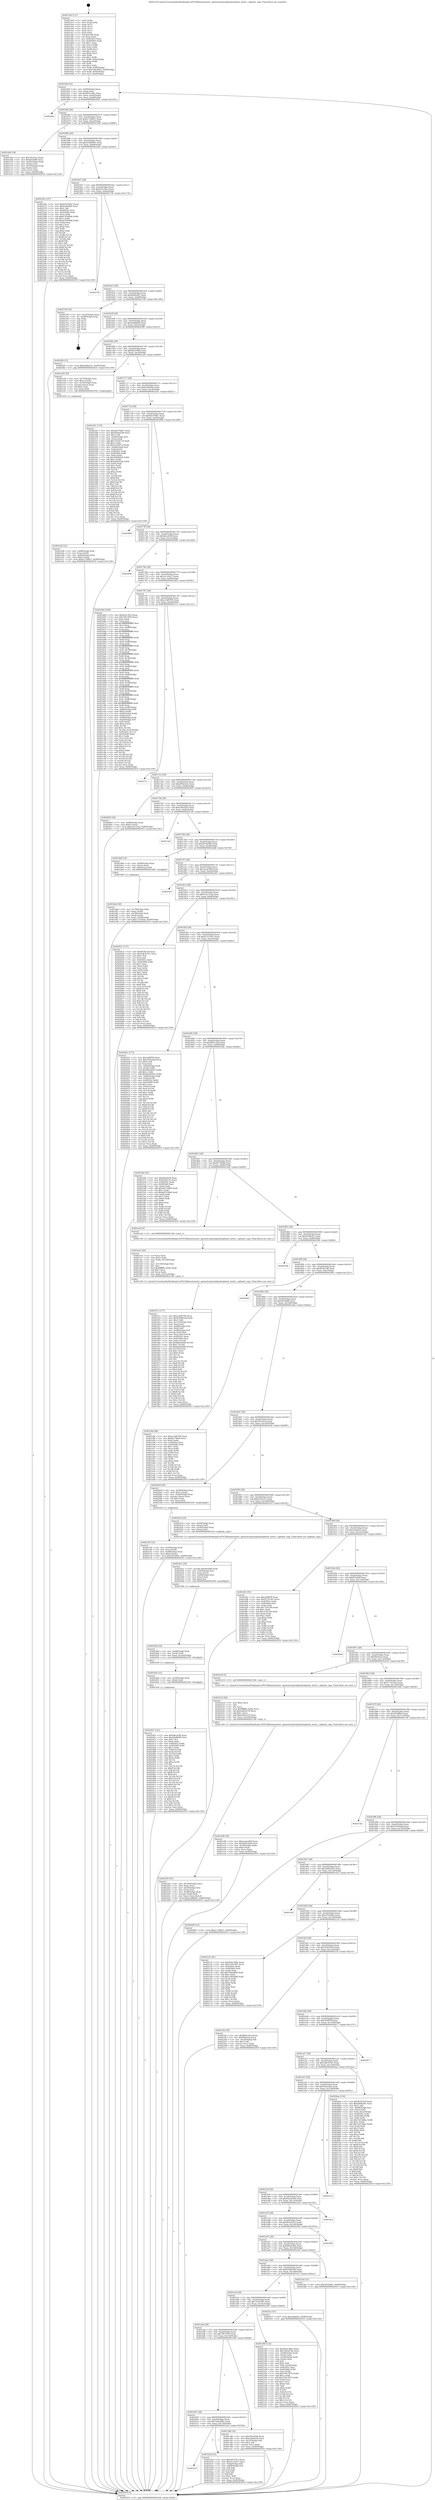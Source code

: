 digraph "0x4015e0" {
  label = "0x4015e0 (/mnt/c/Users/mathe/Desktop/tcc/POCII/binaries/extr_opensslcryptosiphashsiphash_meth.c_siphash_copy_Final-ollvm.out::main(0))"
  labelloc = "t"
  node[shape=record]

  Entry [label="",width=0.3,height=0.3,shape=circle,fillcolor=black,style=filled]
  "0x40164f" [label="{
     0x40164f [32]\l
     | [instrs]\l
     &nbsp;&nbsp;0x40164f \<+6\>: mov -0x90(%rbp),%eax\l
     &nbsp;&nbsp;0x401655 \<+2\>: mov %eax,%ecx\l
     &nbsp;&nbsp;0x401657 \<+6\>: sub $0x902c30bc,%ecx\l
     &nbsp;&nbsp;0x40165d \<+6\>: mov %eax,-0xa4(%rbp)\l
     &nbsp;&nbsp;0x401663 \<+6\>: mov %ecx,-0xa8(%rbp)\l
     &nbsp;&nbsp;0x401669 \<+6\>: je 0000000000402841 \<main+0x1261\>\l
  }"]
  "0x402841" [label="{
     0x402841\l
  }", style=dashed]
  "0x40166f" [label="{
     0x40166f [28]\l
     | [instrs]\l
     &nbsp;&nbsp;0x40166f \<+5\>: jmp 0000000000401674 \<main+0x94\>\l
     &nbsp;&nbsp;0x401674 \<+6\>: mov -0xa4(%rbp),%eax\l
     &nbsp;&nbsp;0x40167a \<+5\>: sub $0xa170d6c1,%eax\l
     &nbsp;&nbsp;0x40167f \<+6\>: mov %eax,-0xac(%rbp)\l
     &nbsp;&nbsp;0x401685 \<+6\>: je 0000000000401e66 \<main+0x886\>\l
  }"]
  Exit [label="",width=0.3,height=0.3,shape=circle,fillcolor=black,style=filled,peripheries=2]
  "0x401e66" [label="{
     0x401e66 [36]\l
     | [instrs]\l
     &nbsp;&nbsp;0x401e66 \<+5\>: mov $0x76e1bc2,%eax\l
     &nbsp;&nbsp;0x401e6b \<+5\>: mov $0x4034df0,%ecx\l
     &nbsp;&nbsp;0x401e70 \<+4\>: mov -0x60(%rbp),%rdx\l
     &nbsp;&nbsp;0x401e74 \<+2\>: mov (%rdx),%esi\l
     &nbsp;&nbsp;0x401e76 \<+4\>: mov -0x70(%rbp),%rdx\l
     &nbsp;&nbsp;0x401e7a \<+2\>: cmp (%rdx),%esi\l
     &nbsp;&nbsp;0x401e7c \<+3\>: cmovl %ecx,%eax\l
     &nbsp;&nbsp;0x401e7f \<+6\>: mov %eax,-0x90(%rbp)\l
     &nbsp;&nbsp;0x401e85 \<+5\>: jmp 0000000000402919 \<main+0x1339\>\l
  }"]
  "0x40168b" [label="{
     0x40168b [28]\l
     | [instrs]\l
     &nbsp;&nbsp;0x40168b \<+5\>: jmp 0000000000401690 \<main+0xb0\>\l
     &nbsp;&nbsp;0x401690 \<+6\>: mov -0xa4(%rbp),%eax\l
     &nbsp;&nbsp;0x401696 \<+5\>: sub $0xa1d88061,%eax\l
     &nbsp;&nbsp;0x40169b \<+6\>: mov %eax,-0xb0(%rbp)\l
     &nbsp;&nbsp;0x4016a1 \<+6\>: je 000000000040226e \<main+0xc8e\>\l
  }"]
  "0x402467" [label="{
     0x402467 [141]\l
     | [instrs]\l
     &nbsp;&nbsp;0x402467 \<+5\>: mov $0xbfac4cf8,%eax\l
     &nbsp;&nbsp;0x40246c \<+5\>: mov $0xabafb689,%esi\l
     &nbsp;&nbsp;0x402471 \<+2\>: mov $0x1,%cl\l
     &nbsp;&nbsp;0x402473 \<+2\>: xor %edx,%edx\l
     &nbsp;&nbsp;0x402475 \<+8\>: mov 0x40505c,%r8d\l
     &nbsp;&nbsp;0x40247d \<+8\>: mov 0x405060,%r9d\l
     &nbsp;&nbsp;0x402485 \<+3\>: sub $0x1,%edx\l
     &nbsp;&nbsp;0x402488 \<+3\>: mov %r8d,%r10d\l
     &nbsp;&nbsp;0x40248b \<+3\>: add %edx,%r10d\l
     &nbsp;&nbsp;0x40248e \<+4\>: imul %r10d,%r8d\l
     &nbsp;&nbsp;0x402492 \<+4\>: and $0x1,%r8d\l
     &nbsp;&nbsp;0x402496 \<+4\>: cmp $0x0,%r8d\l
     &nbsp;&nbsp;0x40249a \<+4\>: sete %r11b\l
     &nbsp;&nbsp;0x40249e \<+4\>: cmp $0xa,%r9d\l
     &nbsp;&nbsp;0x4024a2 \<+3\>: setl %bl\l
     &nbsp;&nbsp;0x4024a5 \<+3\>: mov %r11b,%r14b\l
     &nbsp;&nbsp;0x4024a8 \<+4\>: xor $0xff,%r14b\l
     &nbsp;&nbsp;0x4024ac \<+3\>: mov %bl,%r15b\l
     &nbsp;&nbsp;0x4024af \<+4\>: xor $0xff,%r15b\l
     &nbsp;&nbsp;0x4024b3 \<+3\>: xor $0x0,%cl\l
     &nbsp;&nbsp;0x4024b6 \<+3\>: mov %r14b,%r12b\l
     &nbsp;&nbsp;0x4024b9 \<+4\>: and $0x0,%r12b\l
     &nbsp;&nbsp;0x4024bd \<+3\>: and %cl,%r11b\l
     &nbsp;&nbsp;0x4024c0 \<+3\>: mov %r15b,%r13b\l
     &nbsp;&nbsp;0x4024c3 \<+4\>: and $0x0,%r13b\l
     &nbsp;&nbsp;0x4024c7 \<+2\>: and %cl,%bl\l
     &nbsp;&nbsp;0x4024c9 \<+3\>: or %r11b,%r12b\l
     &nbsp;&nbsp;0x4024cc \<+3\>: or %bl,%r13b\l
     &nbsp;&nbsp;0x4024cf \<+3\>: xor %r13b,%r12b\l
     &nbsp;&nbsp;0x4024d2 \<+3\>: or %r15b,%r14b\l
     &nbsp;&nbsp;0x4024d5 \<+4\>: xor $0xff,%r14b\l
     &nbsp;&nbsp;0x4024d9 \<+3\>: or $0x0,%cl\l
     &nbsp;&nbsp;0x4024dc \<+3\>: and %cl,%r14b\l
     &nbsp;&nbsp;0x4024df \<+3\>: or %r14b,%r12b\l
     &nbsp;&nbsp;0x4024e2 \<+4\>: test $0x1,%r12b\l
     &nbsp;&nbsp;0x4024e6 \<+3\>: cmovne %esi,%eax\l
     &nbsp;&nbsp;0x4024e9 \<+6\>: mov %eax,-0x90(%rbp)\l
     &nbsp;&nbsp;0x4024ef \<+5\>: jmp 0000000000402919 \<main+0x1339\>\l
  }"]
  "0x40226e" [label="{
     0x40226e [147]\l
     | [instrs]\l
     &nbsp;&nbsp;0x40226e \<+5\>: mov $0xbd27b6b7,%eax\l
     &nbsp;&nbsp;0x402273 \<+5\>: mov $0xbc4836fe,%ecx\l
     &nbsp;&nbsp;0x402278 \<+2\>: mov $0x1,%dl\l
     &nbsp;&nbsp;0x40227a \<+7\>: mov 0x40505c,%esi\l
     &nbsp;&nbsp;0x402281 \<+7\>: mov 0x405060,%edi\l
     &nbsp;&nbsp;0x402288 \<+3\>: mov %esi,%r8d\l
     &nbsp;&nbsp;0x40228b \<+7\>: sub $0x6745690b,%r8d\l
     &nbsp;&nbsp;0x402292 \<+4\>: sub $0x1,%r8d\l
     &nbsp;&nbsp;0x402296 \<+7\>: add $0x6745690b,%r8d\l
     &nbsp;&nbsp;0x40229d \<+4\>: imul %r8d,%esi\l
     &nbsp;&nbsp;0x4022a1 \<+3\>: and $0x1,%esi\l
     &nbsp;&nbsp;0x4022a4 \<+3\>: cmp $0x0,%esi\l
     &nbsp;&nbsp;0x4022a7 \<+4\>: sete %r9b\l
     &nbsp;&nbsp;0x4022ab \<+3\>: cmp $0xa,%edi\l
     &nbsp;&nbsp;0x4022ae \<+4\>: setl %r10b\l
     &nbsp;&nbsp;0x4022b2 \<+3\>: mov %r9b,%r11b\l
     &nbsp;&nbsp;0x4022b5 \<+4\>: xor $0xff,%r11b\l
     &nbsp;&nbsp;0x4022b9 \<+3\>: mov %r10b,%bl\l
     &nbsp;&nbsp;0x4022bc \<+3\>: xor $0xff,%bl\l
     &nbsp;&nbsp;0x4022bf \<+3\>: xor $0x1,%dl\l
     &nbsp;&nbsp;0x4022c2 \<+3\>: mov %r11b,%r14b\l
     &nbsp;&nbsp;0x4022c5 \<+4\>: and $0xff,%r14b\l
     &nbsp;&nbsp;0x4022c9 \<+3\>: and %dl,%r9b\l
     &nbsp;&nbsp;0x4022cc \<+3\>: mov %bl,%r15b\l
     &nbsp;&nbsp;0x4022cf \<+4\>: and $0xff,%r15b\l
     &nbsp;&nbsp;0x4022d3 \<+3\>: and %dl,%r10b\l
     &nbsp;&nbsp;0x4022d6 \<+3\>: or %r9b,%r14b\l
     &nbsp;&nbsp;0x4022d9 \<+3\>: or %r10b,%r15b\l
     &nbsp;&nbsp;0x4022dc \<+3\>: xor %r15b,%r14b\l
     &nbsp;&nbsp;0x4022df \<+3\>: or %bl,%r11b\l
     &nbsp;&nbsp;0x4022e2 \<+4\>: xor $0xff,%r11b\l
     &nbsp;&nbsp;0x4022e6 \<+3\>: or $0x1,%dl\l
     &nbsp;&nbsp;0x4022e9 \<+3\>: and %dl,%r11b\l
     &nbsp;&nbsp;0x4022ec \<+3\>: or %r11b,%r14b\l
     &nbsp;&nbsp;0x4022ef \<+4\>: test $0x1,%r14b\l
     &nbsp;&nbsp;0x4022f3 \<+3\>: cmovne %ecx,%eax\l
     &nbsp;&nbsp;0x4022f6 \<+6\>: mov %eax,-0x90(%rbp)\l
     &nbsp;&nbsp;0x4022fc \<+5\>: jmp 0000000000402919 \<main+0x1339\>\l
  }"]
  "0x4016a7" [label="{
     0x4016a7 [28]\l
     | [instrs]\l
     &nbsp;&nbsp;0x4016a7 \<+5\>: jmp 00000000004016ac \<main+0xcc\>\l
     &nbsp;&nbsp;0x4016ac \<+6\>: mov -0xa4(%rbp),%eax\l
     &nbsp;&nbsp;0x4016b2 \<+5\>: sub $0xa45c3f1a,%eax\l
     &nbsp;&nbsp;0x4016b7 \<+6\>: mov %eax,-0xb4(%rbp)\l
     &nbsp;&nbsp;0x4016bd \<+6\>: je 000000000040275b \<main+0x117b\>\l
  }"]
  "0x40245b" [label="{
     0x40245b [12]\l
     | [instrs]\l
     &nbsp;&nbsp;0x40245b \<+4\>: mov -0x50(%rbp),%rdi\l
     &nbsp;&nbsp;0x40245f \<+3\>: mov (%rdi),%rdi\l
     &nbsp;&nbsp;0x402462 \<+5\>: call 0000000000401030 \<free@plt\>\l
     | [calls]\l
     &nbsp;&nbsp;0x401030 \{1\} (unknown)\l
  }"]
  "0x40275b" [label="{
     0x40275b\l
  }", style=dashed]
  "0x4016c3" [label="{
     0x4016c3 [28]\l
     | [instrs]\l
     &nbsp;&nbsp;0x4016c3 \<+5\>: jmp 00000000004016c8 \<main+0xe8\>\l
     &nbsp;&nbsp;0x4016c8 \<+6\>: mov -0xa4(%rbp),%eax\l
     &nbsp;&nbsp;0x4016ce \<+5\>: sub $0xa909e0f1,%eax\l
     &nbsp;&nbsp;0x4016d3 \<+6\>: mov %eax,-0xb8(%rbp)\l
     &nbsp;&nbsp;0x4016d9 \<+6\>: je 0000000000402749 \<main+0x1169\>\l
  }"]
  "0x402449" [label="{
     0x402449 [18]\l
     | [instrs]\l
     &nbsp;&nbsp;0x402449 \<+4\>: mov -0x68(%rbp),%rdi\l
     &nbsp;&nbsp;0x40244d \<+3\>: mov (%rdi),%rdi\l
     &nbsp;&nbsp;0x402450 \<+6\>: mov %eax,-0x164(%rbp)\l
     &nbsp;&nbsp;0x402456 \<+5\>: call 0000000000401030 \<free@plt\>\l
     | [calls]\l
     &nbsp;&nbsp;0x401030 \{1\} (unknown)\l
  }"]
  "0x402749" [label="{
     0x402749 [18]\l
     | [instrs]\l
     &nbsp;&nbsp;0x402749 \<+3\>: mov -0x2c(%rbp),%eax\l
     &nbsp;&nbsp;0x40274c \<+4\>: lea -0x28(%rbp),%rsp\l
     &nbsp;&nbsp;0x402750 \<+1\>: pop %rbx\l
     &nbsp;&nbsp;0x402751 \<+2\>: pop %r12\l
     &nbsp;&nbsp;0x402753 \<+2\>: pop %r13\l
     &nbsp;&nbsp;0x402755 \<+2\>: pop %r14\l
     &nbsp;&nbsp;0x402757 \<+2\>: pop %r15\l
     &nbsp;&nbsp;0x402759 \<+1\>: pop %rbp\l
     &nbsp;&nbsp;0x40275a \<+1\>: ret\l
  }"]
  "0x4016df" [label="{
     0x4016df [28]\l
     | [instrs]\l
     &nbsp;&nbsp;0x4016df \<+5\>: jmp 00000000004016e4 \<main+0x104\>\l
     &nbsp;&nbsp;0x4016e4 \<+6\>: mov -0xa4(%rbp),%eax\l
     &nbsp;&nbsp;0x4016ea \<+5\>: sub $0xabafb689,%eax\l
     &nbsp;&nbsp;0x4016ef \<+6\>: mov %eax,-0xbc(%rbp)\l
     &nbsp;&nbsp;0x4016f5 \<+6\>: je 00000000004024f4 \<main+0xf14\>\l
  }"]
  "0x40242c" [label="{
     0x40242c [29]\l
     | [instrs]\l
     &nbsp;&nbsp;0x40242c \<+10\>: movabs $0x4030b6,%rdi\l
     &nbsp;&nbsp;0x402436 \<+4\>: mov -0x40(%rbp),%rsi\l
     &nbsp;&nbsp;0x40243a \<+2\>: mov %eax,(%rsi)\l
     &nbsp;&nbsp;0x40243c \<+4\>: mov -0x40(%rbp),%rsi\l
     &nbsp;&nbsp;0x402440 \<+2\>: mov (%rsi),%esi\l
     &nbsp;&nbsp;0x402442 \<+2\>: mov $0x0,%al\l
     &nbsp;&nbsp;0x402444 \<+5\>: call 0000000000401040 \<printf@plt\>\l
     | [calls]\l
     &nbsp;&nbsp;0x401040 \{1\} (unknown)\l
  }"]
  "0x4024f4" [label="{
     0x4024f4 [15]\l
     | [instrs]\l
     &nbsp;&nbsp;0x4024f4 \<+10\>: movl $0xe00b2e3c,-0x90(%rbp)\l
     &nbsp;&nbsp;0x4024fe \<+5\>: jmp 0000000000402919 \<main+0x1339\>\l
  }"]
  "0x4016fb" [label="{
     0x4016fb [28]\l
     | [instrs]\l
     &nbsp;&nbsp;0x4016fb \<+5\>: jmp 0000000000401700 \<main+0x120\>\l
     &nbsp;&nbsp;0x401700 \<+6\>: mov -0xa4(%rbp),%eax\l
     &nbsp;&nbsp;0x401706 \<+5\>: sub $0xba91f2b6,%eax\l
     &nbsp;&nbsp;0x40170b \<+6\>: mov %eax,-0xc0(%rbp)\l
     &nbsp;&nbsp;0x401711 \<+6\>: je 0000000000401e29 \<main+0x849\>\l
  }"]
  "0x402245" [label="{
     0x402245 [41]\l
     | [instrs]\l
     &nbsp;&nbsp;0x402245 \<+6\>: mov -0x160(%rbp),%ecx\l
     &nbsp;&nbsp;0x40224b \<+3\>: imul %eax,%ecx\l
     &nbsp;&nbsp;0x40224e \<+4\>: mov -0x50(%rbp),%rsi\l
     &nbsp;&nbsp;0x402252 \<+3\>: mov (%rsi),%rsi\l
     &nbsp;&nbsp;0x402255 \<+4\>: mov -0x48(%rbp),%rdi\l
     &nbsp;&nbsp;0x402259 \<+3\>: movslq (%rdi),%rdi\l
     &nbsp;&nbsp;0x40225c \<+3\>: mov %ecx,(%rsi,%rdi,4)\l
     &nbsp;&nbsp;0x40225f \<+10\>: movl $0xa1d88061,-0x90(%rbp)\l
     &nbsp;&nbsp;0x402269 \<+5\>: jmp 0000000000402919 \<main+0x1339\>\l
  }"]
  "0x401e29" [label="{
     0x401e29 [29]\l
     | [instrs]\l
     &nbsp;&nbsp;0x401e29 \<+4\>: mov -0x70(%rbp),%rax\l
     &nbsp;&nbsp;0x401e2d \<+6\>: movl $0x1,(%rax)\l
     &nbsp;&nbsp;0x401e33 \<+4\>: mov -0x70(%rbp),%rax\l
     &nbsp;&nbsp;0x401e37 \<+3\>: movslq (%rax),%rax\l
     &nbsp;&nbsp;0x401e3a \<+4\>: shl $0x2,%rax\l
     &nbsp;&nbsp;0x401e3e \<+3\>: mov %rax,%rdi\l
     &nbsp;&nbsp;0x401e41 \<+5\>: call 0000000000401050 \<malloc@plt\>\l
     | [calls]\l
     &nbsp;&nbsp;0x401050 \{1\} (unknown)\l
  }"]
  "0x401717" [label="{
     0x401717 [28]\l
     | [instrs]\l
     &nbsp;&nbsp;0x401717 \<+5\>: jmp 000000000040171c \<main+0x13c\>\l
     &nbsp;&nbsp;0x40171c \<+6\>: mov -0xa4(%rbp),%eax\l
     &nbsp;&nbsp;0x401722 \<+5\>: sub $0xbc4836fe,%eax\l
     &nbsp;&nbsp;0x401727 \<+6\>: mov %eax,-0xc4(%rbp)\l
     &nbsp;&nbsp;0x40172d \<+6\>: je 0000000000402301 \<main+0xd21\>\l
  }"]
  "0x40221d" [label="{
     0x40221d [40]\l
     | [instrs]\l
     &nbsp;&nbsp;0x40221d \<+5\>: mov $0x2,%ecx\l
     &nbsp;&nbsp;0x402222 \<+1\>: cltd\l
     &nbsp;&nbsp;0x402223 \<+2\>: idiv %ecx\l
     &nbsp;&nbsp;0x402225 \<+6\>: imul $0xfffffffe,%edx,%ecx\l
     &nbsp;&nbsp;0x40222b \<+6\>: sub $0xed40a576,%ecx\l
     &nbsp;&nbsp;0x402231 \<+3\>: add $0x1,%ecx\l
     &nbsp;&nbsp;0x402234 \<+6\>: add $0xed40a576,%ecx\l
     &nbsp;&nbsp;0x40223a \<+6\>: mov %ecx,-0x160(%rbp)\l
     &nbsp;&nbsp;0x402240 \<+5\>: call 0000000000401160 \<next_i\>\l
     | [calls]\l
     &nbsp;&nbsp;0x401160 \{1\} (/mnt/c/Users/mathe/Desktop/tcc/POCII/binaries/extr_opensslcryptosiphashsiphash_meth.c_siphash_copy_Final-ollvm.out::next_i)\l
  }"]
  "0x402301" [label="{
     0x402301 [174]\l
     | [instrs]\l
     &nbsp;&nbsp;0x402301 \<+5\>: mov $0xbd27b6b7,%eax\l
     &nbsp;&nbsp;0x402306 \<+5\>: mov $0x649a4299,%ecx\l
     &nbsp;&nbsp;0x40230b \<+2\>: mov $0x1,%dl\l
     &nbsp;&nbsp;0x40230d \<+4\>: mov -0x48(%rbp),%rsi\l
     &nbsp;&nbsp;0x402311 \<+2\>: mov (%rsi),%edi\l
     &nbsp;&nbsp;0x402313 \<+6\>: add $0x5335b71d,%edi\l
     &nbsp;&nbsp;0x402319 \<+3\>: add $0x1,%edi\l
     &nbsp;&nbsp;0x40231c \<+6\>: sub $0x5335b71d,%edi\l
     &nbsp;&nbsp;0x402322 \<+4\>: mov -0x48(%rbp),%rsi\l
     &nbsp;&nbsp;0x402326 \<+2\>: mov %edi,(%rsi)\l
     &nbsp;&nbsp;0x402328 \<+7\>: mov 0x40505c,%edi\l
     &nbsp;&nbsp;0x40232f \<+8\>: mov 0x405060,%r8d\l
     &nbsp;&nbsp;0x402337 \<+3\>: mov %edi,%r9d\l
     &nbsp;&nbsp;0x40233a \<+7\>: sub $0x5d92f25b,%r9d\l
     &nbsp;&nbsp;0x402341 \<+4\>: sub $0x1,%r9d\l
     &nbsp;&nbsp;0x402345 \<+7\>: add $0x5d92f25b,%r9d\l
     &nbsp;&nbsp;0x40234c \<+4\>: imul %r9d,%edi\l
     &nbsp;&nbsp;0x402350 \<+3\>: and $0x1,%edi\l
     &nbsp;&nbsp;0x402353 \<+3\>: cmp $0x0,%edi\l
     &nbsp;&nbsp;0x402356 \<+4\>: sete %r10b\l
     &nbsp;&nbsp;0x40235a \<+4\>: cmp $0xa,%r8d\l
     &nbsp;&nbsp;0x40235e \<+4\>: setl %r11b\l
     &nbsp;&nbsp;0x402362 \<+3\>: mov %r10b,%bl\l
     &nbsp;&nbsp;0x402365 \<+3\>: xor $0xff,%bl\l
     &nbsp;&nbsp;0x402368 \<+3\>: mov %r11b,%r14b\l
     &nbsp;&nbsp;0x40236b \<+4\>: xor $0xff,%r14b\l
     &nbsp;&nbsp;0x40236f \<+3\>: xor $0x1,%dl\l
     &nbsp;&nbsp;0x402372 \<+3\>: mov %bl,%r15b\l
     &nbsp;&nbsp;0x402375 \<+4\>: and $0xff,%r15b\l
     &nbsp;&nbsp;0x402379 \<+3\>: and %dl,%r10b\l
     &nbsp;&nbsp;0x40237c \<+3\>: mov %r14b,%r12b\l
     &nbsp;&nbsp;0x40237f \<+4\>: and $0xff,%r12b\l
     &nbsp;&nbsp;0x402383 \<+3\>: and %dl,%r11b\l
     &nbsp;&nbsp;0x402386 \<+3\>: or %r10b,%r15b\l
     &nbsp;&nbsp;0x402389 \<+3\>: or %r11b,%r12b\l
     &nbsp;&nbsp;0x40238c \<+3\>: xor %r12b,%r15b\l
     &nbsp;&nbsp;0x40238f \<+3\>: or %r14b,%bl\l
     &nbsp;&nbsp;0x402392 \<+3\>: xor $0xff,%bl\l
     &nbsp;&nbsp;0x402395 \<+3\>: or $0x1,%dl\l
     &nbsp;&nbsp;0x402398 \<+2\>: and %dl,%bl\l
     &nbsp;&nbsp;0x40239a \<+3\>: or %bl,%r15b\l
     &nbsp;&nbsp;0x40239d \<+4\>: test $0x1,%r15b\l
     &nbsp;&nbsp;0x4023a1 \<+3\>: cmovne %ecx,%eax\l
     &nbsp;&nbsp;0x4023a4 \<+6\>: mov %eax,-0x90(%rbp)\l
     &nbsp;&nbsp;0x4023aa \<+5\>: jmp 0000000000402919 \<main+0x1339\>\l
  }"]
  "0x401733" [label="{
     0x401733 [28]\l
     | [instrs]\l
     &nbsp;&nbsp;0x401733 \<+5\>: jmp 0000000000401738 \<main+0x158\>\l
     &nbsp;&nbsp;0x401738 \<+6\>: mov -0xa4(%rbp),%eax\l
     &nbsp;&nbsp;0x40173e \<+5\>: sub $0xbd27b6b7,%eax\l
     &nbsp;&nbsp;0x401743 \<+6\>: mov %eax,-0xc8(%rbp)\l
     &nbsp;&nbsp;0x401749 \<+6\>: je 0000000000402866 \<main+0x1286\>\l
  }"]
  "0x402105" [label="{
     0x402105 [32]\l
     | [instrs]\l
     &nbsp;&nbsp;0x402105 \<+4\>: mov -0x50(%rbp),%rdi\l
     &nbsp;&nbsp;0x402109 \<+3\>: mov %rax,(%rdi)\l
     &nbsp;&nbsp;0x40210c \<+4\>: mov -0x48(%rbp),%rax\l
     &nbsp;&nbsp;0x402110 \<+6\>: movl $0x0,(%rax)\l
     &nbsp;&nbsp;0x402116 \<+10\>: movl $0x2f35460c,-0x90(%rbp)\l
     &nbsp;&nbsp;0x402120 \<+5\>: jmp 0000000000402919 \<main+0x1339\>\l
  }"]
  "0x402866" [label="{
     0x402866\l
  }", style=dashed]
  "0x40174f" [label="{
     0x40174f [28]\l
     | [instrs]\l
     &nbsp;&nbsp;0x40174f \<+5\>: jmp 0000000000401754 \<main+0x174\>\l
     &nbsp;&nbsp;0x401754 \<+6\>: mov -0xa4(%rbp),%eax\l
     &nbsp;&nbsp;0x40175a \<+5\>: sub $0xbfac4cf8,%eax\l
     &nbsp;&nbsp;0x40175f \<+6\>: mov %eax,-0xcc(%rbp)\l
     &nbsp;&nbsp;0x401765 \<+6\>: je 0000000000402890 \<main+0x12b0\>\l
  }"]
  "0x401f11" [label="{
     0x401f11 [177]\l
     | [instrs]\l
     &nbsp;&nbsp;0x401f11 \<+5\>: mov $0xcc4d0700,%ecx\l
     &nbsp;&nbsp;0x401f16 \<+5\>: mov $0x650981d9,%edx\l
     &nbsp;&nbsp;0x401f1b \<+3\>: mov $0x1,%dil\l
     &nbsp;&nbsp;0x401f1e \<+6\>: mov -0x15c(%rbp),%esi\l
     &nbsp;&nbsp;0x401f24 \<+3\>: imul %eax,%esi\l
     &nbsp;&nbsp;0x401f27 \<+4\>: mov -0x68(%rbp),%r8\l
     &nbsp;&nbsp;0x401f2b \<+3\>: mov (%r8),%r8\l
     &nbsp;&nbsp;0x401f2e \<+4\>: mov -0x60(%rbp),%r9\l
     &nbsp;&nbsp;0x401f32 \<+3\>: movslq (%r9),%r9\l
     &nbsp;&nbsp;0x401f35 \<+4\>: mov %esi,(%r8,%r9,4)\l
     &nbsp;&nbsp;0x401f39 \<+7\>: mov 0x40505c,%eax\l
     &nbsp;&nbsp;0x401f40 \<+7\>: mov 0x405060,%esi\l
     &nbsp;&nbsp;0x401f47 \<+3\>: mov %eax,%r10d\l
     &nbsp;&nbsp;0x401f4a \<+7\>: add $0x8aab5b6b,%r10d\l
     &nbsp;&nbsp;0x401f51 \<+4\>: sub $0x1,%r10d\l
     &nbsp;&nbsp;0x401f55 \<+7\>: sub $0x8aab5b6b,%r10d\l
     &nbsp;&nbsp;0x401f5c \<+4\>: imul %r10d,%eax\l
     &nbsp;&nbsp;0x401f60 \<+3\>: and $0x1,%eax\l
     &nbsp;&nbsp;0x401f63 \<+3\>: cmp $0x0,%eax\l
     &nbsp;&nbsp;0x401f66 \<+4\>: sete %r11b\l
     &nbsp;&nbsp;0x401f6a \<+3\>: cmp $0xa,%esi\l
     &nbsp;&nbsp;0x401f6d \<+3\>: setl %bl\l
     &nbsp;&nbsp;0x401f70 \<+3\>: mov %r11b,%r14b\l
     &nbsp;&nbsp;0x401f73 \<+4\>: xor $0xff,%r14b\l
     &nbsp;&nbsp;0x401f77 \<+3\>: mov %bl,%r15b\l
     &nbsp;&nbsp;0x401f7a \<+4\>: xor $0xff,%r15b\l
     &nbsp;&nbsp;0x401f7e \<+4\>: xor $0x0,%dil\l
     &nbsp;&nbsp;0x401f82 \<+3\>: mov %r14b,%r12b\l
     &nbsp;&nbsp;0x401f85 \<+4\>: and $0x0,%r12b\l
     &nbsp;&nbsp;0x401f89 \<+3\>: and %dil,%r11b\l
     &nbsp;&nbsp;0x401f8c \<+3\>: mov %r15b,%r13b\l
     &nbsp;&nbsp;0x401f8f \<+4\>: and $0x0,%r13b\l
     &nbsp;&nbsp;0x401f93 \<+3\>: and %dil,%bl\l
     &nbsp;&nbsp;0x401f96 \<+3\>: or %r11b,%r12b\l
     &nbsp;&nbsp;0x401f99 \<+3\>: or %bl,%r13b\l
     &nbsp;&nbsp;0x401f9c \<+3\>: xor %r13b,%r12b\l
     &nbsp;&nbsp;0x401f9f \<+3\>: or %r15b,%r14b\l
     &nbsp;&nbsp;0x401fa2 \<+4\>: xor $0xff,%r14b\l
     &nbsp;&nbsp;0x401fa6 \<+4\>: or $0x0,%dil\l
     &nbsp;&nbsp;0x401faa \<+3\>: and %dil,%r14b\l
     &nbsp;&nbsp;0x401fad \<+3\>: or %r14b,%r12b\l
     &nbsp;&nbsp;0x401fb0 \<+4\>: test $0x1,%r12b\l
     &nbsp;&nbsp;0x401fb4 \<+3\>: cmovne %edx,%ecx\l
     &nbsp;&nbsp;0x401fb7 \<+6\>: mov %ecx,-0x90(%rbp)\l
     &nbsp;&nbsp;0x401fbd \<+5\>: jmp 0000000000402919 \<main+0x1339\>\l
  }"]
  "0x402890" [label="{
     0x402890\l
  }", style=dashed]
  "0x40176b" [label="{
     0x40176b [28]\l
     | [instrs]\l
     &nbsp;&nbsp;0x40176b \<+5\>: jmp 0000000000401770 \<main+0x190\>\l
     &nbsp;&nbsp;0x401770 \<+6\>: mov -0xa4(%rbp),%eax\l
     &nbsp;&nbsp;0x401776 \<+5\>: sub $0xc2c10ec7,%eax\l
     &nbsp;&nbsp;0x40177b \<+6\>: mov %eax,-0xd0(%rbp)\l
     &nbsp;&nbsp;0x401781 \<+6\>: je 0000000000401b62 \<main+0x582\>\l
  }"]
  "0x401ee5" [label="{
     0x401ee5 [44]\l
     | [instrs]\l
     &nbsp;&nbsp;0x401ee5 \<+2\>: xor %ecx,%ecx\l
     &nbsp;&nbsp;0x401ee7 \<+5\>: mov $0x2,%edx\l
     &nbsp;&nbsp;0x401eec \<+6\>: mov %edx,-0x158(%rbp)\l
     &nbsp;&nbsp;0x401ef2 \<+1\>: cltd\l
     &nbsp;&nbsp;0x401ef3 \<+6\>: mov -0x158(%rbp),%esi\l
     &nbsp;&nbsp;0x401ef9 \<+2\>: idiv %esi\l
     &nbsp;&nbsp;0x401efb \<+6\>: imul $0xfffffffe,%edx,%edx\l
     &nbsp;&nbsp;0x401f01 \<+3\>: sub $0x1,%ecx\l
     &nbsp;&nbsp;0x401f04 \<+2\>: sub %ecx,%edx\l
     &nbsp;&nbsp;0x401f06 \<+6\>: mov %edx,-0x15c(%rbp)\l
     &nbsp;&nbsp;0x401f0c \<+5\>: call 0000000000401160 \<next_i\>\l
     | [calls]\l
     &nbsp;&nbsp;0x401160 \{1\} (/mnt/c/Users/mathe/Desktop/tcc/POCII/binaries/extr_opensslcryptosiphashsiphash_meth.c_siphash_copy_Final-ollvm.out::next_i)\l
  }"]
  "0x401b62" [label="{
     0x401b62 [294]\l
     | [instrs]\l
     &nbsp;&nbsp;0x401b62 \<+5\>: mov $0xa45c3f1a,%eax\l
     &nbsp;&nbsp;0x401b67 \<+5\>: mov $0x76fc7850,%ecx\l
     &nbsp;&nbsp;0x401b6c \<+2\>: xor %edx,%edx\l
     &nbsp;&nbsp;0x401b6e \<+3\>: mov %rsp,%rsi\l
     &nbsp;&nbsp;0x401b71 \<+4\>: add $0xfffffffffffffff0,%rsi\l
     &nbsp;&nbsp;0x401b75 \<+3\>: mov %rsi,%rsp\l
     &nbsp;&nbsp;0x401b78 \<+7\>: mov %rsi,-0x88(%rbp)\l
     &nbsp;&nbsp;0x401b7f \<+3\>: mov %rsp,%rsi\l
     &nbsp;&nbsp;0x401b82 \<+4\>: add $0xfffffffffffffff0,%rsi\l
     &nbsp;&nbsp;0x401b86 \<+3\>: mov %rsi,%rsp\l
     &nbsp;&nbsp;0x401b89 \<+3\>: mov %rsp,%rdi\l
     &nbsp;&nbsp;0x401b8c \<+4\>: add $0xfffffffffffffff0,%rdi\l
     &nbsp;&nbsp;0x401b90 \<+3\>: mov %rdi,%rsp\l
     &nbsp;&nbsp;0x401b93 \<+4\>: mov %rdi,-0x80(%rbp)\l
     &nbsp;&nbsp;0x401b97 \<+3\>: mov %rsp,%rdi\l
     &nbsp;&nbsp;0x401b9a \<+4\>: add $0xfffffffffffffff0,%rdi\l
     &nbsp;&nbsp;0x401b9e \<+3\>: mov %rdi,%rsp\l
     &nbsp;&nbsp;0x401ba1 \<+4\>: mov %rdi,-0x78(%rbp)\l
     &nbsp;&nbsp;0x401ba5 \<+3\>: mov %rsp,%rdi\l
     &nbsp;&nbsp;0x401ba8 \<+4\>: add $0xfffffffffffffff0,%rdi\l
     &nbsp;&nbsp;0x401bac \<+3\>: mov %rdi,%rsp\l
     &nbsp;&nbsp;0x401baf \<+4\>: mov %rdi,-0x70(%rbp)\l
     &nbsp;&nbsp;0x401bb3 \<+3\>: mov %rsp,%rdi\l
     &nbsp;&nbsp;0x401bb6 \<+4\>: add $0xfffffffffffffff0,%rdi\l
     &nbsp;&nbsp;0x401bba \<+3\>: mov %rdi,%rsp\l
     &nbsp;&nbsp;0x401bbd \<+4\>: mov %rdi,-0x68(%rbp)\l
     &nbsp;&nbsp;0x401bc1 \<+3\>: mov %rsp,%rdi\l
     &nbsp;&nbsp;0x401bc4 \<+4\>: add $0xfffffffffffffff0,%rdi\l
     &nbsp;&nbsp;0x401bc8 \<+3\>: mov %rdi,%rsp\l
     &nbsp;&nbsp;0x401bcb \<+4\>: mov %rdi,-0x60(%rbp)\l
     &nbsp;&nbsp;0x401bcf \<+3\>: mov %rsp,%rdi\l
     &nbsp;&nbsp;0x401bd2 \<+4\>: add $0xfffffffffffffff0,%rdi\l
     &nbsp;&nbsp;0x401bd6 \<+3\>: mov %rdi,%rsp\l
     &nbsp;&nbsp;0x401bd9 \<+4\>: mov %rdi,-0x58(%rbp)\l
     &nbsp;&nbsp;0x401bdd \<+3\>: mov %rsp,%rdi\l
     &nbsp;&nbsp;0x401be0 \<+4\>: add $0xfffffffffffffff0,%rdi\l
     &nbsp;&nbsp;0x401be4 \<+3\>: mov %rdi,%rsp\l
     &nbsp;&nbsp;0x401be7 \<+4\>: mov %rdi,-0x50(%rbp)\l
     &nbsp;&nbsp;0x401beb \<+3\>: mov %rsp,%rdi\l
     &nbsp;&nbsp;0x401bee \<+4\>: add $0xfffffffffffffff0,%rdi\l
     &nbsp;&nbsp;0x401bf2 \<+3\>: mov %rdi,%rsp\l
     &nbsp;&nbsp;0x401bf5 \<+4\>: mov %rdi,-0x48(%rbp)\l
     &nbsp;&nbsp;0x401bf9 \<+3\>: mov %rsp,%rdi\l
     &nbsp;&nbsp;0x401bfc \<+4\>: add $0xfffffffffffffff0,%rdi\l
     &nbsp;&nbsp;0x401c00 \<+3\>: mov %rdi,%rsp\l
     &nbsp;&nbsp;0x401c03 \<+4\>: mov %rdi,-0x40(%rbp)\l
     &nbsp;&nbsp;0x401c07 \<+7\>: mov -0x88(%rbp),%rdi\l
     &nbsp;&nbsp;0x401c0e \<+6\>: movl $0x0,(%rdi)\l
     &nbsp;&nbsp;0x401c14 \<+7\>: mov -0x94(%rbp),%r8d\l
     &nbsp;&nbsp;0x401c1b \<+3\>: mov %r8d,(%rsi)\l
     &nbsp;&nbsp;0x401c1e \<+4\>: mov -0x80(%rbp),%rdi\l
     &nbsp;&nbsp;0x401c22 \<+7\>: mov -0xa0(%rbp),%r9\l
     &nbsp;&nbsp;0x401c29 \<+3\>: mov %r9,(%rdi)\l
     &nbsp;&nbsp;0x401c2c \<+3\>: cmpl $0x2,(%rsi)\l
     &nbsp;&nbsp;0x401c2f \<+4\>: setne %r10b\l
     &nbsp;&nbsp;0x401c33 \<+4\>: and $0x1,%r10b\l
     &nbsp;&nbsp;0x401c37 \<+4\>: mov %r10b,-0x35(%rbp)\l
     &nbsp;&nbsp;0x401c3b \<+8\>: mov 0x40505c,%r11d\l
     &nbsp;&nbsp;0x401c43 \<+7\>: mov 0x405060,%ebx\l
     &nbsp;&nbsp;0x401c4a \<+3\>: sub $0x1,%edx\l
     &nbsp;&nbsp;0x401c4d \<+3\>: mov %r11d,%r14d\l
     &nbsp;&nbsp;0x401c50 \<+3\>: add %edx,%r14d\l
     &nbsp;&nbsp;0x401c53 \<+4\>: imul %r14d,%r11d\l
     &nbsp;&nbsp;0x401c57 \<+4\>: and $0x1,%r11d\l
     &nbsp;&nbsp;0x401c5b \<+4\>: cmp $0x0,%r11d\l
     &nbsp;&nbsp;0x401c5f \<+4\>: sete %r10b\l
     &nbsp;&nbsp;0x401c63 \<+3\>: cmp $0xa,%ebx\l
     &nbsp;&nbsp;0x401c66 \<+4\>: setl %r15b\l
     &nbsp;&nbsp;0x401c6a \<+3\>: mov %r10b,%r12b\l
     &nbsp;&nbsp;0x401c6d \<+3\>: and %r15b,%r12b\l
     &nbsp;&nbsp;0x401c70 \<+3\>: xor %r15b,%r10b\l
     &nbsp;&nbsp;0x401c73 \<+3\>: or %r10b,%r12b\l
     &nbsp;&nbsp;0x401c76 \<+4\>: test $0x1,%r12b\l
     &nbsp;&nbsp;0x401c7a \<+3\>: cmovne %ecx,%eax\l
     &nbsp;&nbsp;0x401c7d \<+6\>: mov %eax,-0x90(%rbp)\l
     &nbsp;&nbsp;0x401c83 \<+5\>: jmp 0000000000402919 \<main+0x1339\>\l
  }"]
  "0x401787" [label="{
     0x401787 [28]\l
     | [instrs]\l
     &nbsp;&nbsp;0x401787 \<+5\>: jmp 000000000040178c \<main+0x1ac\>\l
     &nbsp;&nbsp;0x40178c \<+6\>: mov -0xa4(%rbp),%eax\l
     &nbsp;&nbsp;0x401792 \<+5\>: sub $0xcc4d0700,%eax\l
     &nbsp;&nbsp;0x401797 \<+6\>: mov %eax,-0xd4(%rbp)\l
     &nbsp;&nbsp;0x40179d \<+6\>: je 00000000004027c1 \<main+0x11e1\>\l
  }"]
  "0x401e46" [label="{
     0x401e46 [32]\l
     | [instrs]\l
     &nbsp;&nbsp;0x401e46 \<+4\>: mov -0x68(%rbp),%rdi\l
     &nbsp;&nbsp;0x401e4a \<+3\>: mov %rax,(%rdi)\l
     &nbsp;&nbsp;0x401e4d \<+4\>: mov -0x60(%rbp),%rax\l
     &nbsp;&nbsp;0x401e51 \<+6\>: movl $0x0,(%rax)\l
     &nbsp;&nbsp;0x401e57 \<+10\>: movl $0xa170d6c1,-0x90(%rbp)\l
     &nbsp;&nbsp;0x401e61 \<+5\>: jmp 0000000000402919 \<main+0x1339\>\l
  }"]
  "0x4027c1" [label="{
     0x4027c1\l
  }", style=dashed]
  "0x4017a3" [label="{
     0x4017a3 [28]\l
     | [instrs]\l
     &nbsp;&nbsp;0x4017a3 \<+5\>: jmp 00000000004017a8 \<main+0x1c8\>\l
     &nbsp;&nbsp;0x4017a8 \<+6\>: mov -0xa4(%rbp),%eax\l
     &nbsp;&nbsp;0x4017ae \<+5\>: sub $0xe00b2e3c,%eax\l
     &nbsp;&nbsp;0x4017b3 \<+6\>: mov %eax,-0xd8(%rbp)\l
     &nbsp;&nbsp;0x4017b9 \<+6\>: je 0000000000402605 \<main+0x1025\>\l
  }"]
  "0x401ded" [label="{
     0x401ded [30]\l
     | [instrs]\l
     &nbsp;&nbsp;0x401ded \<+4\>: mov -0x78(%rbp),%rdi\l
     &nbsp;&nbsp;0x401df1 \<+2\>: mov %eax,(%rdi)\l
     &nbsp;&nbsp;0x401df3 \<+4\>: mov -0x78(%rbp),%rdi\l
     &nbsp;&nbsp;0x401df7 \<+2\>: mov (%rdi),%eax\l
     &nbsp;&nbsp;0x401df9 \<+3\>: mov %eax,-0x34(%rbp)\l
     &nbsp;&nbsp;0x401dfc \<+10\>: movl $0x11741bae,-0x90(%rbp)\l
     &nbsp;&nbsp;0x401e06 \<+5\>: jmp 0000000000402919 \<main+0x1339\>\l
  }"]
  "0x402605" [label="{
     0x402605 [28]\l
     | [instrs]\l
     &nbsp;&nbsp;0x402605 \<+7\>: mov -0x88(%rbp),%rax\l
     &nbsp;&nbsp;0x40260c \<+6\>: movl $0x0,(%rax)\l
     &nbsp;&nbsp;0x402612 \<+10\>: movl $0xecdc7a3a,-0x90(%rbp)\l
     &nbsp;&nbsp;0x40261c \<+5\>: jmp 0000000000402919 \<main+0x1339\>\l
  }"]
  "0x4017bf" [label="{
     0x4017bf [28]\l
     | [instrs]\l
     &nbsp;&nbsp;0x4017bf \<+5\>: jmp 00000000004017c4 \<main+0x1e4\>\l
     &nbsp;&nbsp;0x4017c4 \<+6\>: mov -0xa4(%rbp),%eax\l
     &nbsp;&nbsp;0x4017ca \<+5\>: sub $0xe36ef220,%eax\l
     &nbsp;&nbsp;0x4017cf \<+6\>: mov %eax,-0xdc(%rbp)\l
     &nbsp;&nbsp;0x4017d5 \<+6\>: je 0000000000401ca6 \<main+0x6c6\>\l
  }"]
  "0x4015e0" [label="{
     0x4015e0 [111]\l
     | [instrs]\l
     &nbsp;&nbsp;0x4015e0 \<+1\>: push %rbp\l
     &nbsp;&nbsp;0x4015e1 \<+3\>: mov %rsp,%rbp\l
     &nbsp;&nbsp;0x4015e4 \<+2\>: push %r15\l
     &nbsp;&nbsp;0x4015e6 \<+2\>: push %r14\l
     &nbsp;&nbsp;0x4015e8 \<+2\>: push %r13\l
     &nbsp;&nbsp;0x4015ea \<+2\>: push %r12\l
     &nbsp;&nbsp;0x4015ec \<+1\>: push %rbx\l
     &nbsp;&nbsp;0x4015ed \<+7\>: sub $0x168,%rsp\l
     &nbsp;&nbsp;0x4015f4 \<+2\>: xor %eax,%eax\l
     &nbsp;&nbsp;0x4015f6 \<+7\>: mov 0x40505c,%ecx\l
     &nbsp;&nbsp;0x4015fd \<+7\>: mov 0x405060,%edx\l
     &nbsp;&nbsp;0x401604 \<+3\>: sub $0x1,%eax\l
     &nbsp;&nbsp;0x401607 \<+3\>: mov %ecx,%r8d\l
     &nbsp;&nbsp;0x40160a \<+3\>: add %eax,%r8d\l
     &nbsp;&nbsp;0x40160d \<+4\>: imul %r8d,%ecx\l
     &nbsp;&nbsp;0x401611 \<+3\>: and $0x1,%ecx\l
     &nbsp;&nbsp;0x401614 \<+3\>: cmp $0x0,%ecx\l
     &nbsp;&nbsp;0x401617 \<+4\>: sete %r9b\l
     &nbsp;&nbsp;0x40161b \<+4\>: and $0x1,%r9b\l
     &nbsp;&nbsp;0x40161f \<+7\>: mov %r9b,-0x8a(%rbp)\l
     &nbsp;&nbsp;0x401626 \<+3\>: cmp $0xa,%edx\l
     &nbsp;&nbsp;0x401629 \<+4\>: setl %r9b\l
     &nbsp;&nbsp;0x40162d \<+4\>: and $0x1,%r9b\l
     &nbsp;&nbsp;0x401631 \<+7\>: mov %r9b,-0x89(%rbp)\l
     &nbsp;&nbsp;0x401638 \<+10\>: movl $0x7adc4682,-0x90(%rbp)\l
     &nbsp;&nbsp;0x401642 \<+6\>: mov %edi,-0x94(%rbp)\l
     &nbsp;&nbsp;0x401648 \<+7\>: mov %rsi,-0xa0(%rbp)\l
  }"]
  "0x401ca6" [label="{
     0x401ca6\l
  }", style=dashed]
  "0x4017db" [label="{
     0x4017db [28]\l
     | [instrs]\l
     &nbsp;&nbsp;0x4017db \<+5\>: jmp 00000000004017e0 \<main+0x200\>\l
     &nbsp;&nbsp;0x4017e0 \<+6\>: mov -0xa4(%rbp),%eax\l
     &nbsp;&nbsp;0x4017e6 \<+5\>: sub $0xe81bf384,%eax\l
     &nbsp;&nbsp;0x4017eb \<+6\>: mov %eax,-0xe0(%rbp)\l
     &nbsp;&nbsp;0x4017f1 \<+6\>: je 0000000000401ddd \<main+0x7fd\>\l
  }"]
  "0x402919" [label="{
     0x402919 [5]\l
     | [instrs]\l
     &nbsp;&nbsp;0x402919 \<+5\>: jmp 000000000040164f \<main+0x6f\>\l
  }"]
  "0x401ddd" [label="{
     0x401ddd [16]\l
     | [instrs]\l
     &nbsp;&nbsp;0x401ddd \<+4\>: mov -0x80(%rbp),%rax\l
     &nbsp;&nbsp;0x401de1 \<+3\>: mov (%rax),%rax\l
     &nbsp;&nbsp;0x401de4 \<+4\>: mov 0x8(%rax),%rdi\l
     &nbsp;&nbsp;0x401de8 \<+5\>: call 0000000000401060 \<atoi@plt\>\l
     | [calls]\l
     &nbsp;&nbsp;0x401060 \{1\} (unknown)\l
  }"]
  "0x4017f7" [label="{
     0x4017f7 [28]\l
     | [instrs]\l
     &nbsp;&nbsp;0x4017f7 \<+5\>: jmp 00000000004017fc \<main+0x21c\>\l
     &nbsp;&nbsp;0x4017fc \<+6\>: mov -0xa4(%rbp),%eax\l
     &nbsp;&nbsp;0x401802 \<+5\>: sub $0xeaeac468,%eax\l
     &nbsp;&nbsp;0x401807 \<+6\>: mov %eax,-0xe4(%rbp)\l
     &nbsp;&nbsp;0x40180d \<+6\>: je 0000000000402503 \<main+0xf23\>\l
  }"]
  "0x401b23" [label="{
     0x401b23\l
  }", style=dashed]
  "0x402503" [label="{
     0x402503\l
  }", style=dashed]
  "0x401813" [label="{
     0x401813 [28]\l
     | [instrs]\l
     &nbsp;&nbsp;0x401813 \<+5\>: jmp 0000000000401818 \<main+0x238\>\l
     &nbsp;&nbsp;0x401818 \<+6\>: mov -0xa4(%rbp),%eax\l
     &nbsp;&nbsp;0x40181e \<+5\>: sub $0xecdc7a3a,%eax\l
     &nbsp;&nbsp;0x401823 \<+6\>: mov %eax,-0xe8(%rbp)\l
     &nbsp;&nbsp;0x401829 \<+6\>: je 0000000000402621 \<main+0x1041\>\l
  }"]
  "0x401b2d" [label="{
     0x401b2d [53]\l
     | [instrs]\l
     &nbsp;&nbsp;0x401b2d \<+5\>: mov $0xa45c3f1a,%eax\l
     &nbsp;&nbsp;0x401b32 \<+5\>: mov $0xc2c10ec7,%ecx\l
     &nbsp;&nbsp;0x401b37 \<+6\>: mov -0x8a(%rbp),%dl\l
     &nbsp;&nbsp;0x401b3d \<+7\>: mov -0x89(%rbp),%sil\l
     &nbsp;&nbsp;0x401b44 \<+3\>: mov %dl,%dil\l
     &nbsp;&nbsp;0x401b47 \<+3\>: and %sil,%dil\l
     &nbsp;&nbsp;0x401b4a \<+3\>: xor %sil,%dl\l
     &nbsp;&nbsp;0x401b4d \<+3\>: or %dl,%dil\l
     &nbsp;&nbsp;0x401b50 \<+4\>: test $0x1,%dil\l
     &nbsp;&nbsp;0x401b54 \<+3\>: cmovne %ecx,%eax\l
     &nbsp;&nbsp;0x401b57 \<+6\>: mov %eax,-0x90(%rbp)\l
     &nbsp;&nbsp;0x401b5d \<+5\>: jmp 0000000000402919 \<main+0x1339\>\l
  }"]
  "0x402621" [label="{
     0x402621 [137]\l
     | [instrs]\l
     &nbsp;&nbsp;0x402621 \<+5\>: mov $0xff1067a9,%eax\l
     &nbsp;&nbsp;0x402626 \<+5\>: mov $0x3db7b761,%ecx\l
     &nbsp;&nbsp;0x40262b \<+2\>: mov $0x1,%dl\l
     &nbsp;&nbsp;0x40262d \<+2\>: xor %esi,%esi\l
     &nbsp;&nbsp;0x40262f \<+7\>: mov 0x40505c,%edi\l
     &nbsp;&nbsp;0x402636 \<+8\>: mov 0x405060,%r8d\l
     &nbsp;&nbsp;0x40263e \<+3\>: sub $0x1,%esi\l
     &nbsp;&nbsp;0x402641 \<+3\>: mov %edi,%r9d\l
     &nbsp;&nbsp;0x402644 \<+3\>: add %esi,%r9d\l
     &nbsp;&nbsp;0x402647 \<+4\>: imul %r9d,%edi\l
     &nbsp;&nbsp;0x40264b \<+3\>: and $0x1,%edi\l
     &nbsp;&nbsp;0x40264e \<+3\>: cmp $0x0,%edi\l
     &nbsp;&nbsp;0x402651 \<+4\>: sete %r10b\l
     &nbsp;&nbsp;0x402655 \<+4\>: cmp $0xa,%r8d\l
     &nbsp;&nbsp;0x402659 \<+4\>: setl %r11b\l
     &nbsp;&nbsp;0x40265d \<+3\>: mov %r10b,%bl\l
     &nbsp;&nbsp;0x402660 \<+3\>: xor $0xff,%bl\l
     &nbsp;&nbsp;0x402663 \<+3\>: mov %r11b,%r14b\l
     &nbsp;&nbsp;0x402666 \<+4\>: xor $0xff,%r14b\l
     &nbsp;&nbsp;0x40266a \<+3\>: xor $0x0,%dl\l
     &nbsp;&nbsp;0x40266d \<+3\>: mov %bl,%r15b\l
     &nbsp;&nbsp;0x402670 \<+4\>: and $0x0,%r15b\l
     &nbsp;&nbsp;0x402674 \<+3\>: and %dl,%r10b\l
     &nbsp;&nbsp;0x402677 \<+3\>: mov %r14b,%r12b\l
     &nbsp;&nbsp;0x40267a \<+4\>: and $0x0,%r12b\l
     &nbsp;&nbsp;0x40267e \<+3\>: and %dl,%r11b\l
     &nbsp;&nbsp;0x402681 \<+3\>: or %r10b,%r15b\l
     &nbsp;&nbsp;0x402684 \<+3\>: or %r11b,%r12b\l
     &nbsp;&nbsp;0x402687 \<+3\>: xor %r12b,%r15b\l
     &nbsp;&nbsp;0x40268a \<+3\>: or %r14b,%bl\l
     &nbsp;&nbsp;0x40268d \<+3\>: xor $0xff,%bl\l
     &nbsp;&nbsp;0x402690 \<+3\>: or $0x0,%dl\l
     &nbsp;&nbsp;0x402693 \<+2\>: and %dl,%bl\l
     &nbsp;&nbsp;0x402695 \<+3\>: or %bl,%r15b\l
     &nbsp;&nbsp;0x402698 \<+4\>: test $0x1,%r15b\l
     &nbsp;&nbsp;0x40269c \<+3\>: cmovne %ecx,%eax\l
     &nbsp;&nbsp;0x40269f \<+6\>: mov %eax,-0x90(%rbp)\l
     &nbsp;&nbsp;0x4026a5 \<+5\>: jmp 0000000000402919 \<main+0x1339\>\l
  }"]
  "0x40182f" [label="{
     0x40182f [28]\l
     | [instrs]\l
     &nbsp;&nbsp;0x40182f \<+5\>: jmp 0000000000401834 \<main+0x254\>\l
     &nbsp;&nbsp;0x401834 \<+6\>: mov -0xa4(%rbp),%eax\l
     &nbsp;&nbsp;0x40183a \<+5\>: sub $0xf13579a1,%eax\l
     &nbsp;&nbsp;0x40183f \<+6\>: mov %eax,-0xec(%rbp)\l
     &nbsp;&nbsp;0x401845 \<+6\>: je 000000000040202c \<main+0xa4c\>\l
  }"]
  "0x401b07" [label="{
     0x401b07 [28]\l
     | [instrs]\l
     &nbsp;&nbsp;0x401b07 \<+5\>: jmp 0000000000401b0c \<main+0x52c\>\l
     &nbsp;&nbsp;0x401b0c \<+6\>: mov -0xa4(%rbp),%eax\l
     &nbsp;&nbsp;0x401b12 \<+5\>: sub $0x7adc4682,%eax\l
     &nbsp;&nbsp;0x401b17 \<+6\>: mov %eax,-0x154(%rbp)\l
     &nbsp;&nbsp;0x401b1d \<+6\>: je 0000000000401b2d \<main+0x54d\>\l
  }"]
  "0x40202c" [label="{
     0x40202c [173]\l
     | [instrs]\l
     &nbsp;&nbsp;0x40202c \<+5\>: mov $0x3b9ff7ff,%eax\l
     &nbsp;&nbsp;0x402031 \<+5\>: mov $0x25d18aaf,%ecx\l
     &nbsp;&nbsp;0x402036 \<+2\>: mov $0x1,%dl\l
     &nbsp;&nbsp;0x402038 \<+2\>: xor %esi,%esi\l
     &nbsp;&nbsp;0x40203a \<+4\>: mov -0x60(%rbp),%rdi\l
     &nbsp;&nbsp;0x40203e \<+3\>: mov (%rdi),%r8d\l
     &nbsp;&nbsp;0x402041 \<+7\>: sub $0x69e44043,%r8d\l
     &nbsp;&nbsp;0x402048 \<+4\>: add $0x1,%r8d\l
     &nbsp;&nbsp;0x40204c \<+7\>: add $0x69e44043,%r8d\l
     &nbsp;&nbsp;0x402053 \<+4\>: mov -0x60(%rbp),%rdi\l
     &nbsp;&nbsp;0x402057 \<+3\>: mov %r8d,(%rdi)\l
     &nbsp;&nbsp;0x40205a \<+8\>: mov 0x40505c,%r8d\l
     &nbsp;&nbsp;0x402062 \<+8\>: mov 0x405060,%r9d\l
     &nbsp;&nbsp;0x40206a \<+3\>: sub $0x1,%esi\l
     &nbsp;&nbsp;0x40206d \<+3\>: mov %r8d,%r10d\l
     &nbsp;&nbsp;0x402070 \<+3\>: add %esi,%r10d\l
     &nbsp;&nbsp;0x402073 \<+4\>: imul %r10d,%r8d\l
     &nbsp;&nbsp;0x402077 \<+4\>: and $0x1,%r8d\l
     &nbsp;&nbsp;0x40207b \<+4\>: cmp $0x0,%r8d\l
     &nbsp;&nbsp;0x40207f \<+4\>: sete %r11b\l
     &nbsp;&nbsp;0x402083 \<+4\>: cmp $0xa,%r9d\l
     &nbsp;&nbsp;0x402087 \<+3\>: setl %bl\l
     &nbsp;&nbsp;0x40208a \<+3\>: mov %r11b,%r14b\l
     &nbsp;&nbsp;0x40208d \<+4\>: xor $0xff,%r14b\l
     &nbsp;&nbsp;0x402091 \<+3\>: mov %bl,%r15b\l
     &nbsp;&nbsp;0x402094 \<+4\>: xor $0xff,%r15b\l
     &nbsp;&nbsp;0x402098 \<+3\>: xor $0x0,%dl\l
     &nbsp;&nbsp;0x40209b \<+3\>: mov %r14b,%r12b\l
     &nbsp;&nbsp;0x40209e \<+4\>: and $0x0,%r12b\l
     &nbsp;&nbsp;0x4020a2 \<+3\>: and %dl,%r11b\l
     &nbsp;&nbsp;0x4020a5 \<+3\>: mov %r15b,%r13b\l
     &nbsp;&nbsp;0x4020a8 \<+4\>: and $0x0,%r13b\l
     &nbsp;&nbsp;0x4020ac \<+2\>: and %dl,%bl\l
     &nbsp;&nbsp;0x4020ae \<+3\>: or %r11b,%r12b\l
     &nbsp;&nbsp;0x4020b1 \<+3\>: or %bl,%r13b\l
     &nbsp;&nbsp;0x4020b4 \<+3\>: xor %r13b,%r12b\l
     &nbsp;&nbsp;0x4020b7 \<+3\>: or %r15b,%r14b\l
     &nbsp;&nbsp;0x4020ba \<+4\>: xor $0xff,%r14b\l
     &nbsp;&nbsp;0x4020be \<+3\>: or $0x0,%dl\l
     &nbsp;&nbsp;0x4020c1 \<+3\>: and %dl,%r14b\l
     &nbsp;&nbsp;0x4020c4 \<+3\>: or %r14b,%r12b\l
     &nbsp;&nbsp;0x4020c7 \<+4\>: test $0x1,%r12b\l
     &nbsp;&nbsp;0x4020cb \<+3\>: cmovne %ecx,%eax\l
     &nbsp;&nbsp;0x4020ce \<+6\>: mov %eax,-0x90(%rbp)\l
     &nbsp;&nbsp;0x4020d4 \<+5\>: jmp 0000000000402919 \<main+0x1339\>\l
  }"]
  "0x40184b" [label="{
     0x40184b [28]\l
     | [instrs]\l
     &nbsp;&nbsp;0x40184b \<+5\>: jmp 0000000000401850 \<main+0x270\>\l
     &nbsp;&nbsp;0x401850 \<+6\>: mov -0xa4(%rbp),%eax\l
     &nbsp;&nbsp;0x401856 \<+5\>: sub $0xf661c9cd,%eax\l
     &nbsp;&nbsp;0x40185b \<+6\>: mov %eax,-0xf0(%rbp)\l
     &nbsp;&nbsp;0x401861 \<+6\>: je 00000000004023be \<main+0xdde\>\l
  }"]
  "0x401c88" [label="{
     0x401c88 [30]\l
     | [instrs]\l
     &nbsp;&nbsp;0x401c88 \<+5\>: mov $0xe81bf384,%eax\l
     &nbsp;&nbsp;0x401c8d \<+5\>: mov $0xe36ef220,%ecx\l
     &nbsp;&nbsp;0x401c92 \<+3\>: mov -0x35(%rbp),%dl\l
     &nbsp;&nbsp;0x401c95 \<+3\>: test $0x1,%dl\l
     &nbsp;&nbsp;0x401c98 \<+3\>: cmovne %ecx,%eax\l
     &nbsp;&nbsp;0x401c9b \<+6\>: mov %eax,-0x90(%rbp)\l
     &nbsp;&nbsp;0x401ca1 \<+5\>: jmp 0000000000402919 \<main+0x1339\>\l
  }"]
  "0x4023be" [label="{
     0x4023be [91]\l
     | [instrs]\l
     &nbsp;&nbsp;0x4023be \<+5\>: mov $0xbfac4cf8,%eax\l
     &nbsp;&nbsp;0x4023c3 \<+5\>: mov $0xb32b151,%ecx\l
     &nbsp;&nbsp;0x4023c8 \<+7\>: mov 0x40505c,%edx\l
     &nbsp;&nbsp;0x4023cf \<+7\>: mov 0x405060,%esi\l
     &nbsp;&nbsp;0x4023d6 \<+2\>: mov %edx,%edi\l
     &nbsp;&nbsp;0x4023d8 \<+6\>: add $0xdd1358b6,%edi\l
     &nbsp;&nbsp;0x4023de \<+3\>: sub $0x1,%edi\l
     &nbsp;&nbsp;0x4023e1 \<+6\>: sub $0xdd1358b6,%edi\l
     &nbsp;&nbsp;0x4023e7 \<+3\>: imul %edi,%edx\l
     &nbsp;&nbsp;0x4023ea \<+3\>: and $0x1,%edx\l
     &nbsp;&nbsp;0x4023ed \<+3\>: cmp $0x0,%edx\l
     &nbsp;&nbsp;0x4023f0 \<+4\>: sete %r8b\l
     &nbsp;&nbsp;0x4023f4 \<+3\>: cmp $0xa,%esi\l
     &nbsp;&nbsp;0x4023f7 \<+4\>: setl %r9b\l
     &nbsp;&nbsp;0x4023fb \<+3\>: mov %r8b,%r10b\l
     &nbsp;&nbsp;0x4023fe \<+3\>: and %r9b,%r10b\l
     &nbsp;&nbsp;0x402401 \<+3\>: xor %r9b,%r8b\l
     &nbsp;&nbsp;0x402404 \<+3\>: or %r8b,%r10b\l
     &nbsp;&nbsp;0x402407 \<+4\>: test $0x1,%r10b\l
     &nbsp;&nbsp;0x40240b \<+3\>: cmovne %ecx,%eax\l
     &nbsp;&nbsp;0x40240e \<+6\>: mov %eax,-0x90(%rbp)\l
     &nbsp;&nbsp;0x402414 \<+5\>: jmp 0000000000402919 \<main+0x1339\>\l
  }"]
  "0x401867" [label="{
     0x401867 [28]\l
     | [instrs]\l
     &nbsp;&nbsp;0x401867 \<+5\>: jmp 000000000040186c \<main+0x28c\>\l
     &nbsp;&nbsp;0x40186c \<+6\>: mov -0xa4(%rbp),%eax\l
     &nbsp;&nbsp;0x401872 \<+5\>: sub $0xfb17fb08,%eax\l
     &nbsp;&nbsp;0x401877 \<+6\>: mov %eax,-0xf4(%rbp)\l
     &nbsp;&nbsp;0x40187d \<+6\>: je 0000000000401ee0 \<main+0x900\>\l
  }"]
  "0x401aeb" [label="{
     0x401aeb [28]\l
     | [instrs]\l
     &nbsp;&nbsp;0x401aeb \<+5\>: jmp 0000000000401af0 \<main+0x510\>\l
     &nbsp;&nbsp;0x401af0 \<+6\>: mov -0xa4(%rbp),%eax\l
     &nbsp;&nbsp;0x401af6 \<+5\>: sub $0x76fc7850,%eax\l
     &nbsp;&nbsp;0x401afb \<+6\>: mov %eax,-0x150(%rbp)\l
     &nbsp;&nbsp;0x401b01 \<+6\>: je 0000000000401c88 \<main+0x6a8\>\l
  }"]
  "0x401ee0" [label="{
     0x401ee0 [5]\l
     | [instrs]\l
     &nbsp;&nbsp;0x401ee0 \<+5\>: call 0000000000401160 \<next_i\>\l
     | [calls]\l
     &nbsp;&nbsp;0x401160 \{1\} (/mnt/c/Users/mathe/Desktop/tcc/POCII/binaries/extr_opensslcryptosiphashsiphash_meth.c_siphash_copy_Final-ollvm.out::next_i)\l
  }"]
  "0x401883" [label="{
     0x401883 [28]\l
     | [instrs]\l
     &nbsp;&nbsp;0x401883 \<+5\>: jmp 0000000000401888 \<main+0x2a8\>\l
     &nbsp;&nbsp;0x401888 \<+6\>: mov -0xa4(%rbp),%eax\l
     &nbsp;&nbsp;0x40188e \<+5\>: sub $0xfc9d8c47,%eax\l
     &nbsp;&nbsp;0x401893 \<+6\>: mov %eax,-0xf8(%rbp)\l
     &nbsp;&nbsp;0x401899 \<+6\>: je 000000000040259b \<main+0xfbb\>\l
  }"]
  "0x402180" [label="{
     0x402180 [122]\l
     | [instrs]\l
     &nbsp;&nbsp;0x402180 \<+5\>: mov $0x902c30bc,%eax\l
     &nbsp;&nbsp;0x402185 \<+5\>: mov $0x3a65d7de,%ecx\l
     &nbsp;&nbsp;0x40218a \<+4\>: mov -0x48(%rbp),%rdx\l
     &nbsp;&nbsp;0x40218e \<+2\>: mov (%rdx),%esi\l
     &nbsp;&nbsp;0x402190 \<+4\>: mov -0x58(%rbp),%rdx\l
     &nbsp;&nbsp;0x402194 \<+2\>: cmp (%rdx),%esi\l
     &nbsp;&nbsp;0x402196 \<+4\>: setl %dil\l
     &nbsp;&nbsp;0x40219a \<+4\>: and $0x1,%dil\l
     &nbsp;&nbsp;0x40219e \<+4\>: mov %dil,-0x2d(%rbp)\l
     &nbsp;&nbsp;0x4021a2 \<+7\>: mov 0x40505c,%esi\l
     &nbsp;&nbsp;0x4021a9 \<+8\>: mov 0x405060,%r8d\l
     &nbsp;&nbsp;0x4021b1 \<+3\>: mov %esi,%r9d\l
     &nbsp;&nbsp;0x4021b4 \<+7\>: sub $0x378c7879,%r9d\l
     &nbsp;&nbsp;0x4021bb \<+4\>: sub $0x1,%r9d\l
     &nbsp;&nbsp;0x4021bf \<+7\>: add $0x378c7879,%r9d\l
     &nbsp;&nbsp;0x4021c6 \<+4\>: imul %r9d,%esi\l
     &nbsp;&nbsp;0x4021ca \<+3\>: and $0x1,%esi\l
     &nbsp;&nbsp;0x4021cd \<+3\>: cmp $0x0,%esi\l
     &nbsp;&nbsp;0x4021d0 \<+4\>: sete %dil\l
     &nbsp;&nbsp;0x4021d4 \<+4\>: cmp $0xa,%r8d\l
     &nbsp;&nbsp;0x4021d8 \<+4\>: setl %r10b\l
     &nbsp;&nbsp;0x4021dc \<+3\>: mov %dil,%r11b\l
     &nbsp;&nbsp;0x4021df \<+3\>: and %r10b,%r11b\l
     &nbsp;&nbsp;0x4021e2 \<+3\>: xor %r10b,%dil\l
     &nbsp;&nbsp;0x4021e5 \<+3\>: or %dil,%r11b\l
     &nbsp;&nbsp;0x4021e8 \<+4\>: test $0x1,%r11b\l
     &nbsp;&nbsp;0x4021ec \<+3\>: cmovne %ecx,%eax\l
     &nbsp;&nbsp;0x4021ef \<+6\>: mov %eax,-0x90(%rbp)\l
     &nbsp;&nbsp;0x4021f5 \<+5\>: jmp 0000000000402919 \<main+0x1339\>\l
  }"]
  "0x40259b" [label="{
     0x40259b\l
  }", style=dashed]
  "0x40189f" [label="{
     0x40189f [28]\l
     | [instrs]\l
     &nbsp;&nbsp;0x40189f \<+5\>: jmp 00000000004018a4 \<main+0x2c4\>\l
     &nbsp;&nbsp;0x4018a4 \<+6\>: mov -0xa4(%rbp),%eax\l
     &nbsp;&nbsp;0x4018aa \<+5\>: sub $0xff1067a9,%eax\l
     &nbsp;&nbsp;0x4018af \<+6\>: mov %eax,-0xfc(%rbp)\l
     &nbsp;&nbsp;0x4018b5 \<+6\>: je 0000000000402901 \<main+0x1321\>\l
  }"]
  "0x401acf" [label="{
     0x401acf [28]\l
     | [instrs]\l
     &nbsp;&nbsp;0x401acf \<+5\>: jmp 0000000000401ad4 \<main+0x4f4\>\l
     &nbsp;&nbsp;0x401ad4 \<+6\>: mov -0xa4(%rbp),%eax\l
     &nbsp;&nbsp;0x401ada \<+5\>: sub $0x729334f7,%eax\l
     &nbsp;&nbsp;0x401adf \<+6\>: mov %eax,-0x14c(%rbp)\l
     &nbsp;&nbsp;0x401ae5 \<+6\>: je 0000000000402180 \<main+0xba0\>\l
  }"]
  "0x402901" [label="{
     0x402901\l
  }", style=dashed]
  "0x4018bb" [label="{
     0x4018bb [28]\l
     | [instrs]\l
     &nbsp;&nbsp;0x4018bb \<+5\>: jmp 00000000004018c0 \<main+0x2e0\>\l
     &nbsp;&nbsp;0x4018c0 \<+6\>: mov -0xa4(%rbp),%eax\l
     &nbsp;&nbsp;0x4018c6 \<+5\>: sub $0x4034df0,%eax\l
     &nbsp;&nbsp;0x4018cb \<+6\>: mov %eax,-0x100(%rbp)\l
     &nbsp;&nbsp;0x4018d1 \<+6\>: je 0000000000401e8a \<main+0x8aa\>\l
  }"]
  "0x401fc2" [label="{
     0x401fc2 [15]\l
     | [instrs]\l
     &nbsp;&nbsp;0x401fc2 \<+10\>: movl $0xcddad52,-0x90(%rbp)\l
     &nbsp;&nbsp;0x401fcc \<+5\>: jmp 0000000000402919 \<main+0x1339\>\l
  }"]
  "0x401e8a" [label="{
     0x401e8a [86]\l
     | [instrs]\l
     &nbsp;&nbsp;0x401e8a \<+5\>: mov $0xcc4d0700,%eax\l
     &nbsp;&nbsp;0x401e8f \<+5\>: mov $0xfb17fb08,%ecx\l
     &nbsp;&nbsp;0x401e94 \<+2\>: xor %edx,%edx\l
     &nbsp;&nbsp;0x401e96 \<+7\>: mov 0x40505c,%esi\l
     &nbsp;&nbsp;0x401e9d \<+7\>: mov 0x405060,%edi\l
     &nbsp;&nbsp;0x401ea4 \<+3\>: sub $0x1,%edx\l
     &nbsp;&nbsp;0x401ea7 \<+3\>: mov %esi,%r8d\l
     &nbsp;&nbsp;0x401eaa \<+3\>: add %edx,%r8d\l
     &nbsp;&nbsp;0x401ead \<+4\>: imul %r8d,%esi\l
     &nbsp;&nbsp;0x401eb1 \<+3\>: and $0x1,%esi\l
     &nbsp;&nbsp;0x401eb4 \<+3\>: cmp $0x0,%esi\l
     &nbsp;&nbsp;0x401eb7 \<+4\>: sete %r9b\l
     &nbsp;&nbsp;0x401ebb \<+3\>: cmp $0xa,%edi\l
     &nbsp;&nbsp;0x401ebe \<+4\>: setl %r10b\l
     &nbsp;&nbsp;0x401ec2 \<+3\>: mov %r9b,%r11b\l
     &nbsp;&nbsp;0x401ec5 \<+3\>: and %r10b,%r11b\l
     &nbsp;&nbsp;0x401ec8 \<+3\>: xor %r10b,%r9b\l
     &nbsp;&nbsp;0x401ecb \<+3\>: or %r9b,%r11b\l
     &nbsp;&nbsp;0x401ece \<+4\>: test $0x1,%r11b\l
     &nbsp;&nbsp;0x401ed2 \<+3\>: cmovne %ecx,%eax\l
     &nbsp;&nbsp;0x401ed5 \<+6\>: mov %eax,-0x90(%rbp)\l
     &nbsp;&nbsp;0x401edb \<+5\>: jmp 0000000000402919 \<main+0x1339\>\l
  }"]
  "0x4018d7" [label="{
     0x4018d7 [28]\l
     | [instrs]\l
     &nbsp;&nbsp;0x4018d7 \<+5\>: jmp 00000000004018dc \<main+0x2fc\>\l
     &nbsp;&nbsp;0x4018dc \<+6\>: mov -0xa4(%rbp),%eax\l
     &nbsp;&nbsp;0x4018e2 \<+5\>: sub $0x76e1bc2,%eax\l
     &nbsp;&nbsp;0x4018e7 \<+6\>: mov %eax,-0x104(%rbp)\l
     &nbsp;&nbsp;0x4018ed \<+6\>: je 00000000004020e8 \<main+0xb08\>\l
  }"]
  "0x401ab3" [label="{
     0x401ab3 [28]\l
     | [instrs]\l
     &nbsp;&nbsp;0x401ab3 \<+5\>: jmp 0000000000401ab8 \<main+0x4d8\>\l
     &nbsp;&nbsp;0x401ab8 \<+6\>: mov -0xa4(%rbp),%eax\l
     &nbsp;&nbsp;0x401abe \<+5\>: sub $0x650981d9,%eax\l
     &nbsp;&nbsp;0x401ac3 \<+6\>: mov %eax,-0x148(%rbp)\l
     &nbsp;&nbsp;0x401ac9 \<+6\>: je 0000000000401fc2 \<main+0x9e2\>\l
  }"]
  "0x4020e8" [label="{
     0x4020e8 [29]\l
     | [instrs]\l
     &nbsp;&nbsp;0x4020e8 \<+4\>: mov -0x58(%rbp),%rax\l
     &nbsp;&nbsp;0x4020ec \<+6\>: movl $0x1,(%rax)\l
     &nbsp;&nbsp;0x4020f2 \<+4\>: mov -0x58(%rbp),%rax\l
     &nbsp;&nbsp;0x4020f6 \<+3\>: movslq (%rax),%rax\l
     &nbsp;&nbsp;0x4020f9 \<+4\>: shl $0x2,%rax\l
     &nbsp;&nbsp;0x4020fd \<+3\>: mov %rax,%rdi\l
     &nbsp;&nbsp;0x402100 \<+5\>: call 0000000000401050 \<malloc@plt\>\l
     | [calls]\l
     &nbsp;&nbsp;0x401050 \{1\} (unknown)\l
  }"]
  "0x4018f3" [label="{
     0x4018f3 [28]\l
     | [instrs]\l
     &nbsp;&nbsp;0x4018f3 \<+5\>: jmp 00000000004018f8 \<main+0x318\>\l
     &nbsp;&nbsp;0x4018f8 \<+6\>: mov -0xa4(%rbp),%eax\l
     &nbsp;&nbsp;0x4018fe \<+5\>: sub $0xb32b151,%eax\l
     &nbsp;&nbsp;0x401903 \<+6\>: mov %eax,-0x108(%rbp)\l
     &nbsp;&nbsp;0x401909 \<+6\>: je 0000000000402419 \<main+0xe39\>\l
  }"]
  "0x4023af" [label="{
     0x4023af [15]\l
     | [instrs]\l
     &nbsp;&nbsp;0x4023af \<+10\>: movl $0x2f35460c,-0x90(%rbp)\l
     &nbsp;&nbsp;0x4023b9 \<+5\>: jmp 0000000000402919 \<main+0x1339\>\l
  }"]
  "0x402419" [label="{
     0x402419 [19]\l
     | [instrs]\l
     &nbsp;&nbsp;0x402419 \<+4\>: mov -0x68(%rbp),%rax\l
     &nbsp;&nbsp;0x40241d \<+3\>: mov (%rax),%rdi\l
     &nbsp;&nbsp;0x402420 \<+4\>: mov -0x50(%rbp),%rax\l
     &nbsp;&nbsp;0x402424 \<+3\>: mov (%rax),%rsi\l
     &nbsp;&nbsp;0x402427 \<+5\>: call 00000000004015c0 \<siphash_copy\>\l
     | [calls]\l
     &nbsp;&nbsp;0x4015c0 \{1\} (/mnt/c/Users/mathe/Desktop/tcc/POCII/binaries/extr_opensslcryptosiphashsiphash_meth.c_siphash_copy_Final-ollvm.out::siphash_copy)\l
  }"]
  "0x40190f" [label="{
     0x40190f [28]\l
     | [instrs]\l
     &nbsp;&nbsp;0x40190f \<+5\>: jmp 0000000000401914 \<main+0x334\>\l
     &nbsp;&nbsp;0x401914 \<+6\>: mov -0xa4(%rbp),%eax\l
     &nbsp;&nbsp;0x40191a \<+5\>: sub $0xcddad52,%eax\l
     &nbsp;&nbsp;0x40191f \<+6\>: mov %eax,-0x10c(%rbp)\l
     &nbsp;&nbsp;0x401925 \<+6\>: je 0000000000401fd1 \<main+0x9f1\>\l
  }"]
  "0x401a97" [label="{
     0x401a97 [28]\l
     | [instrs]\l
     &nbsp;&nbsp;0x401a97 \<+5\>: jmp 0000000000401a9c \<main+0x4bc\>\l
     &nbsp;&nbsp;0x401a9c \<+6\>: mov -0xa4(%rbp),%eax\l
     &nbsp;&nbsp;0x401aa2 \<+5\>: sub $0x649a4299,%eax\l
     &nbsp;&nbsp;0x401aa7 \<+6\>: mov %eax,-0x144(%rbp)\l
     &nbsp;&nbsp;0x401aad \<+6\>: je 00000000004023af \<main+0xdcf\>\l
  }"]
  "0x401fd1" [label="{
     0x401fd1 [91]\l
     | [instrs]\l
     &nbsp;&nbsp;0x401fd1 \<+5\>: mov $0x3b9ff7ff,%eax\l
     &nbsp;&nbsp;0x401fd6 \<+5\>: mov $0xf13579a1,%ecx\l
     &nbsp;&nbsp;0x401fdb \<+7\>: mov 0x40505c,%edx\l
     &nbsp;&nbsp;0x401fe2 \<+7\>: mov 0x405060,%esi\l
     &nbsp;&nbsp;0x401fe9 \<+2\>: mov %edx,%edi\l
     &nbsp;&nbsp;0x401feb \<+6\>: add $0x7181c69,%edi\l
     &nbsp;&nbsp;0x401ff1 \<+3\>: sub $0x1,%edi\l
     &nbsp;&nbsp;0x401ff4 \<+6\>: sub $0x7181c69,%edi\l
     &nbsp;&nbsp;0x401ffa \<+3\>: imul %edi,%edx\l
     &nbsp;&nbsp;0x401ffd \<+3\>: and $0x1,%edx\l
     &nbsp;&nbsp;0x402000 \<+3\>: cmp $0x0,%edx\l
     &nbsp;&nbsp;0x402003 \<+4\>: sete %r8b\l
     &nbsp;&nbsp;0x402007 \<+3\>: cmp $0xa,%esi\l
     &nbsp;&nbsp;0x40200a \<+4\>: setl %r9b\l
     &nbsp;&nbsp;0x40200e \<+3\>: mov %r8b,%r10b\l
     &nbsp;&nbsp;0x402011 \<+3\>: and %r9b,%r10b\l
     &nbsp;&nbsp;0x402014 \<+3\>: xor %r9b,%r8b\l
     &nbsp;&nbsp;0x402017 \<+3\>: or %r8b,%r10b\l
     &nbsp;&nbsp;0x40201a \<+4\>: test $0x1,%r10b\l
     &nbsp;&nbsp;0x40201e \<+3\>: cmovne %ecx,%eax\l
     &nbsp;&nbsp;0x402021 \<+6\>: mov %eax,-0x90(%rbp)\l
     &nbsp;&nbsp;0x402027 \<+5\>: jmp 0000000000402919 \<main+0x1339\>\l
  }"]
  "0x40192b" [label="{
     0x40192b [28]\l
     | [instrs]\l
     &nbsp;&nbsp;0x40192b \<+5\>: jmp 0000000000401930 \<main+0x350\>\l
     &nbsp;&nbsp;0x401930 \<+6\>: mov -0xa4(%rbp),%eax\l
     &nbsp;&nbsp;0x401936 \<+5\>: sub $0xf93d50f,%eax\l
     &nbsp;&nbsp;0x40193b \<+6\>: mov %eax,-0x110(%rbp)\l
     &nbsp;&nbsp;0x401941 \<+6\>: je 00000000004028ed \<main+0x130d\>\l
  }"]
  "0x4025f6" [label="{
     0x4025f6\l
  }", style=dashed]
  "0x4028ed" [label="{
     0x4028ed\l
  }", style=dashed]
  "0x401947" [label="{
     0x401947 [28]\l
     | [instrs]\l
     &nbsp;&nbsp;0x401947 \<+5\>: jmp 000000000040194c \<main+0x36c\>\l
     &nbsp;&nbsp;0x40194c \<+6\>: mov -0xa4(%rbp),%eax\l
     &nbsp;&nbsp;0x401952 \<+5\>: sub $0xf9e925a,%eax\l
     &nbsp;&nbsp;0x401957 \<+6\>: mov %eax,-0x114(%rbp)\l
     &nbsp;&nbsp;0x40195d \<+6\>: je 0000000000402218 \<main+0xc38\>\l
  }"]
  "0x401a7b" [label="{
     0x401a7b [28]\l
     | [instrs]\l
     &nbsp;&nbsp;0x401a7b \<+5\>: jmp 0000000000401a80 \<main+0x4a0\>\l
     &nbsp;&nbsp;0x401a80 \<+6\>: mov -0xa4(%rbp),%eax\l
     &nbsp;&nbsp;0x401a86 \<+5\>: sub $0x4b2e2612,%eax\l
     &nbsp;&nbsp;0x401a8b \<+6\>: mov %eax,-0x140(%rbp)\l
     &nbsp;&nbsp;0x401a91 \<+6\>: je 00000000004025f6 \<main+0x1016\>\l
  }"]
  "0x402218" [label="{
     0x402218 [5]\l
     | [instrs]\l
     &nbsp;&nbsp;0x402218 \<+5\>: call 0000000000401160 \<next_i\>\l
     | [calls]\l
     &nbsp;&nbsp;0x401160 \{1\} (/mnt/c/Users/mathe/Desktop/tcc/POCII/binaries/extr_opensslcryptosiphashsiphash_meth.c_siphash_copy_Final-ollvm.out::next_i)\l
  }"]
  "0x401963" [label="{
     0x401963 [28]\l
     | [instrs]\l
     &nbsp;&nbsp;0x401963 \<+5\>: jmp 0000000000401968 \<main+0x388\>\l
     &nbsp;&nbsp;0x401968 \<+6\>: mov -0xa4(%rbp),%eax\l
     &nbsp;&nbsp;0x40196e \<+5\>: sub $0x11741bae,%eax\l
     &nbsp;&nbsp;0x401973 \<+6\>: mov %eax,-0x118(%rbp)\l
     &nbsp;&nbsp;0x401979 \<+6\>: je 0000000000401e0b \<main+0x82b\>\l
  }"]
  "0x401dce" [label="{
     0x401dce\l
  }", style=dashed]
  "0x401e0b" [label="{
     0x401e0b [30]\l
     | [instrs]\l
     &nbsp;&nbsp;0x401e0b \<+5\>: mov $0xeaeac468,%eax\l
     &nbsp;&nbsp;0x401e10 \<+5\>: mov $0xba91f2b6,%ecx\l
     &nbsp;&nbsp;0x401e15 \<+3\>: mov -0x34(%rbp),%edx\l
     &nbsp;&nbsp;0x401e18 \<+3\>: cmp $0x0,%edx\l
     &nbsp;&nbsp;0x401e1b \<+3\>: cmove %ecx,%eax\l
     &nbsp;&nbsp;0x401e1e \<+6\>: mov %eax,-0x90(%rbp)\l
     &nbsp;&nbsp;0x401e24 \<+5\>: jmp 0000000000402919 \<main+0x1339\>\l
  }"]
  "0x40197f" [label="{
     0x40197f [28]\l
     | [instrs]\l
     &nbsp;&nbsp;0x40197f \<+5\>: jmp 0000000000401984 \<main+0x3a4\>\l
     &nbsp;&nbsp;0x401984 \<+6\>: mov -0xa4(%rbp),%eax\l
     &nbsp;&nbsp;0x40198a \<+5\>: sub $0x25bfffbe,%eax\l
     &nbsp;&nbsp;0x40198f \<+6\>: mov %eax,-0x11c(%rbp)\l
     &nbsp;&nbsp;0x401995 \<+6\>: je 00000000004027a0 \<main+0x11c0\>\l
  }"]
  "0x401a5f" [label="{
     0x401a5f [28]\l
     | [instrs]\l
     &nbsp;&nbsp;0x401a5f \<+5\>: jmp 0000000000401a64 \<main+0x484\>\l
     &nbsp;&nbsp;0x401a64 \<+6\>: mov -0xa4(%rbp),%eax\l
     &nbsp;&nbsp;0x401a6a \<+5\>: sub $0x44ca41d9,%eax\l
     &nbsp;&nbsp;0x401a6f \<+6\>: mov %eax,-0x13c(%rbp)\l
     &nbsp;&nbsp;0x401a75 \<+6\>: je 0000000000401dce \<main+0x7ee\>\l
  }"]
  "0x4027a0" [label="{
     0x4027a0\l
  }", style=dashed]
  "0x40199b" [label="{
     0x40199b [28]\l
     | [instrs]\l
     &nbsp;&nbsp;0x40199b \<+5\>: jmp 00000000004019a0 \<main+0x3c0\>\l
     &nbsp;&nbsp;0x4019a0 \<+6\>: mov -0xa4(%rbp),%eax\l
     &nbsp;&nbsp;0x4019a6 \<+5\>: sub $0x25d18aaf,%eax\l
     &nbsp;&nbsp;0x4019ab \<+6\>: mov %eax,-0x120(%rbp)\l
     &nbsp;&nbsp;0x4019b1 \<+6\>: je 00000000004020d9 \<main+0xaf9\>\l
  }"]
  "0x402512" [label="{
     0x402512\l
  }", style=dashed]
  "0x4020d9" [label="{
     0x4020d9 [15]\l
     | [instrs]\l
     &nbsp;&nbsp;0x4020d9 \<+10\>: movl $0xa170d6c1,-0x90(%rbp)\l
     &nbsp;&nbsp;0x4020e3 \<+5\>: jmp 0000000000402919 \<main+0x1339\>\l
  }"]
  "0x4019b7" [label="{
     0x4019b7 [28]\l
     | [instrs]\l
     &nbsp;&nbsp;0x4019b7 \<+5\>: jmp 00000000004019bc \<main+0x3dc\>\l
     &nbsp;&nbsp;0x4019bc \<+6\>: mov -0xa4(%rbp),%eax\l
     &nbsp;&nbsp;0x4019c2 \<+5\>: sub $0x2b682293,%eax\l
     &nbsp;&nbsp;0x4019c7 \<+6\>: mov %eax,-0x124(%rbp)\l
     &nbsp;&nbsp;0x4019cd \<+6\>: je 0000000000401d2f \<main+0x74f\>\l
  }"]
  "0x401a43" [label="{
     0x401a43 [28]\l
     | [instrs]\l
     &nbsp;&nbsp;0x401a43 \<+5\>: jmp 0000000000401a48 \<main+0x468\>\l
     &nbsp;&nbsp;0x401a48 \<+6\>: mov -0xa4(%rbp),%eax\l
     &nbsp;&nbsp;0x401a4e \<+5\>: sub $0x42fa1ba5,%eax\l
     &nbsp;&nbsp;0x401a53 \<+6\>: mov %eax,-0x138(%rbp)\l
     &nbsp;&nbsp;0x401a59 \<+6\>: je 0000000000402512 \<main+0xf32\>\l
  }"]
  "0x401d2f" [label="{
     0x401d2f\l
  }", style=dashed]
  "0x4019d3" [label="{
     0x4019d3 [28]\l
     | [instrs]\l
     &nbsp;&nbsp;0x4019d3 \<+5\>: jmp 00000000004019d8 \<main+0x3f8\>\l
     &nbsp;&nbsp;0x4019d8 \<+6\>: mov -0xa4(%rbp),%eax\l
     &nbsp;&nbsp;0x4019de \<+5\>: sub $0x2f35460c,%eax\l
     &nbsp;&nbsp;0x4019e3 \<+6\>: mov %eax,-0x128(%rbp)\l
     &nbsp;&nbsp;0x4019e9 \<+6\>: je 0000000000402125 \<main+0xb45\>\l
  }"]
  "0x4026aa" [label="{
     0x4026aa [159]\l
     | [instrs]\l
     &nbsp;&nbsp;0x4026aa \<+5\>: mov $0xff1067a9,%eax\l
     &nbsp;&nbsp;0x4026af \<+5\>: mov $0xa909e0f1,%ecx\l
     &nbsp;&nbsp;0x4026b4 \<+2\>: mov $0x1,%dl\l
     &nbsp;&nbsp;0x4026b6 \<+7\>: mov -0x88(%rbp),%rsi\l
     &nbsp;&nbsp;0x4026bd \<+2\>: mov (%rsi),%edi\l
     &nbsp;&nbsp;0x4026bf \<+3\>: mov %edi,-0x2c(%rbp)\l
     &nbsp;&nbsp;0x4026c2 \<+7\>: mov 0x40505c,%edi\l
     &nbsp;&nbsp;0x4026c9 \<+8\>: mov 0x405060,%r8d\l
     &nbsp;&nbsp;0x4026d1 \<+3\>: mov %edi,%r9d\l
     &nbsp;&nbsp;0x4026d4 \<+7\>: sub $0x7e019dbc,%r9d\l
     &nbsp;&nbsp;0x4026db \<+4\>: sub $0x1,%r9d\l
     &nbsp;&nbsp;0x4026df \<+7\>: add $0x7e019dbc,%r9d\l
     &nbsp;&nbsp;0x4026e6 \<+4\>: imul %r9d,%edi\l
     &nbsp;&nbsp;0x4026ea \<+3\>: and $0x1,%edi\l
     &nbsp;&nbsp;0x4026ed \<+3\>: cmp $0x0,%edi\l
     &nbsp;&nbsp;0x4026f0 \<+4\>: sete %r10b\l
     &nbsp;&nbsp;0x4026f4 \<+4\>: cmp $0xa,%r8d\l
     &nbsp;&nbsp;0x4026f8 \<+4\>: setl %r11b\l
     &nbsp;&nbsp;0x4026fc \<+3\>: mov %r10b,%bl\l
     &nbsp;&nbsp;0x4026ff \<+3\>: xor $0xff,%bl\l
     &nbsp;&nbsp;0x402702 \<+3\>: mov %r11b,%r14b\l
     &nbsp;&nbsp;0x402705 \<+4\>: xor $0xff,%r14b\l
     &nbsp;&nbsp;0x402709 \<+3\>: xor $0x0,%dl\l
     &nbsp;&nbsp;0x40270c \<+3\>: mov %bl,%r15b\l
     &nbsp;&nbsp;0x40270f \<+4\>: and $0x0,%r15b\l
     &nbsp;&nbsp;0x402713 \<+3\>: and %dl,%r10b\l
     &nbsp;&nbsp;0x402716 \<+3\>: mov %r14b,%r12b\l
     &nbsp;&nbsp;0x402719 \<+4\>: and $0x0,%r12b\l
     &nbsp;&nbsp;0x40271d \<+3\>: and %dl,%r11b\l
     &nbsp;&nbsp;0x402720 \<+3\>: or %r10b,%r15b\l
     &nbsp;&nbsp;0x402723 \<+3\>: or %r11b,%r12b\l
     &nbsp;&nbsp;0x402726 \<+3\>: xor %r12b,%r15b\l
     &nbsp;&nbsp;0x402729 \<+3\>: or %r14b,%bl\l
     &nbsp;&nbsp;0x40272c \<+3\>: xor $0xff,%bl\l
     &nbsp;&nbsp;0x40272f \<+3\>: or $0x0,%dl\l
     &nbsp;&nbsp;0x402732 \<+2\>: and %dl,%bl\l
     &nbsp;&nbsp;0x402734 \<+3\>: or %bl,%r15b\l
     &nbsp;&nbsp;0x402737 \<+4\>: test $0x1,%r15b\l
     &nbsp;&nbsp;0x40273b \<+3\>: cmovne %ecx,%eax\l
     &nbsp;&nbsp;0x40273e \<+6\>: mov %eax,-0x90(%rbp)\l
     &nbsp;&nbsp;0x402744 \<+5\>: jmp 0000000000402919 \<main+0x1339\>\l
  }"]
  "0x402125" [label="{
     0x402125 [91]\l
     | [instrs]\l
     &nbsp;&nbsp;0x402125 \<+5\>: mov $0x902c30bc,%eax\l
     &nbsp;&nbsp;0x40212a \<+5\>: mov $0x729334f7,%ecx\l
     &nbsp;&nbsp;0x40212f \<+7\>: mov 0x40505c,%edx\l
     &nbsp;&nbsp;0x402136 \<+7\>: mov 0x405060,%esi\l
     &nbsp;&nbsp;0x40213d \<+2\>: mov %edx,%edi\l
     &nbsp;&nbsp;0x40213f \<+6\>: add $0x5360a880,%edi\l
     &nbsp;&nbsp;0x402145 \<+3\>: sub $0x1,%edi\l
     &nbsp;&nbsp;0x402148 \<+6\>: sub $0x5360a880,%edi\l
     &nbsp;&nbsp;0x40214e \<+3\>: imul %edi,%edx\l
     &nbsp;&nbsp;0x402151 \<+3\>: and $0x1,%edx\l
     &nbsp;&nbsp;0x402154 \<+3\>: cmp $0x0,%edx\l
     &nbsp;&nbsp;0x402157 \<+4\>: sete %r8b\l
     &nbsp;&nbsp;0x40215b \<+3\>: cmp $0xa,%esi\l
     &nbsp;&nbsp;0x40215e \<+4\>: setl %r9b\l
     &nbsp;&nbsp;0x402162 \<+3\>: mov %r8b,%r10b\l
     &nbsp;&nbsp;0x402165 \<+3\>: and %r9b,%r10b\l
     &nbsp;&nbsp;0x402168 \<+3\>: xor %r9b,%r8b\l
     &nbsp;&nbsp;0x40216b \<+3\>: or %r8b,%r10b\l
     &nbsp;&nbsp;0x40216e \<+4\>: test $0x1,%r10b\l
     &nbsp;&nbsp;0x402172 \<+3\>: cmovne %ecx,%eax\l
     &nbsp;&nbsp;0x402175 \<+6\>: mov %eax,-0x90(%rbp)\l
     &nbsp;&nbsp;0x40217b \<+5\>: jmp 0000000000402919 \<main+0x1339\>\l
  }"]
  "0x4019ef" [label="{
     0x4019ef [28]\l
     | [instrs]\l
     &nbsp;&nbsp;0x4019ef \<+5\>: jmp 00000000004019f4 \<main+0x414\>\l
     &nbsp;&nbsp;0x4019f4 \<+6\>: mov -0xa4(%rbp),%eax\l
     &nbsp;&nbsp;0x4019fa \<+5\>: sub $0x3a65d7de,%eax\l
     &nbsp;&nbsp;0x4019ff \<+6\>: mov %eax,-0x12c(%rbp)\l
     &nbsp;&nbsp;0x401a05 \<+6\>: je 00000000004021fa \<main+0xc1a\>\l
  }"]
  "0x401a27" [label="{
     0x401a27 [28]\l
     | [instrs]\l
     &nbsp;&nbsp;0x401a27 \<+5\>: jmp 0000000000401a2c \<main+0x44c\>\l
     &nbsp;&nbsp;0x401a2c \<+6\>: mov -0xa4(%rbp),%eax\l
     &nbsp;&nbsp;0x401a32 \<+5\>: sub $0x3db7b761,%eax\l
     &nbsp;&nbsp;0x401a37 \<+6\>: mov %eax,-0x134(%rbp)\l
     &nbsp;&nbsp;0x401a3d \<+6\>: je 00000000004026aa \<main+0x10ca\>\l
  }"]
  "0x4021fa" [label="{
     0x4021fa [30]\l
     | [instrs]\l
     &nbsp;&nbsp;0x4021fa \<+5\>: mov $0xf661c9cd,%eax\l
     &nbsp;&nbsp;0x4021ff \<+5\>: mov $0xf9e925a,%ecx\l
     &nbsp;&nbsp;0x402204 \<+3\>: mov -0x2d(%rbp),%dl\l
     &nbsp;&nbsp;0x402207 \<+3\>: test $0x1,%dl\l
     &nbsp;&nbsp;0x40220a \<+3\>: cmovne %ecx,%eax\l
     &nbsp;&nbsp;0x40220d \<+6\>: mov %eax,-0x90(%rbp)\l
     &nbsp;&nbsp;0x402213 \<+5\>: jmp 0000000000402919 \<main+0x1339\>\l
  }"]
  "0x401a0b" [label="{
     0x401a0b [28]\l
     | [instrs]\l
     &nbsp;&nbsp;0x401a0b \<+5\>: jmp 0000000000401a10 \<main+0x430\>\l
     &nbsp;&nbsp;0x401a10 \<+6\>: mov -0xa4(%rbp),%eax\l
     &nbsp;&nbsp;0x401a16 \<+5\>: sub $0x3b9ff7ff,%eax\l
     &nbsp;&nbsp;0x401a1b \<+6\>: mov %eax,-0x130(%rbp)\l
     &nbsp;&nbsp;0x401a21 \<+6\>: je 0000000000402817 \<main+0x1237\>\l
  }"]
  "0x402817" [label="{
     0x402817\l
  }", style=dashed]
  Entry -> "0x4015e0" [label=" 1"]
  "0x40164f" -> "0x402841" [label=" 0"]
  "0x40164f" -> "0x40166f" [label=" 32"]
  "0x402749" -> Exit [label=" 1"]
  "0x40166f" -> "0x401e66" [label=" 2"]
  "0x40166f" -> "0x40168b" [label=" 30"]
  "0x4026aa" -> "0x402919" [label=" 1"]
  "0x40168b" -> "0x40226e" [label=" 1"]
  "0x40168b" -> "0x4016a7" [label=" 29"]
  "0x402621" -> "0x402919" [label=" 1"]
  "0x4016a7" -> "0x40275b" [label=" 0"]
  "0x4016a7" -> "0x4016c3" [label=" 29"]
  "0x402605" -> "0x402919" [label=" 1"]
  "0x4016c3" -> "0x402749" [label=" 1"]
  "0x4016c3" -> "0x4016df" [label=" 28"]
  "0x4024f4" -> "0x402919" [label=" 1"]
  "0x4016df" -> "0x4024f4" [label=" 1"]
  "0x4016df" -> "0x4016fb" [label=" 27"]
  "0x402467" -> "0x402919" [label=" 1"]
  "0x4016fb" -> "0x401e29" [label=" 1"]
  "0x4016fb" -> "0x401717" [label=" 26"]
  "0x40245b" -> "0x402467" [label=" 1"]
  "0x401717" -> "0x402301" [label=" 1"]
  "0x401717" -> "0x401733" [label=" 25"]
  "0x402449" -> "0x40245b" [label=" 1"]
  "0x401733" -> "0x402866" [label=" 0"]
  "0x401733" -> "0x40174f" [label=" 25"]
  "0x40242c" -> "0x402449" [label=" 1"]
  "0x40174f" -> "0x402890" [label=" 0"]
  "0x40174f" -> "0x40176b" [label=" 25"]
  "0x402419" -> "0x40242c" [label=" 1"]
  "0x40176b" -> "0x401b62" [label=" 1"]
  "0x40176b" -> "0x401787" [label=" 24"]
  "0x4023be" -> "0x402919" [label=" 1"]
  "0x401787" -> "0x4027c1" [label=" 0"]
  "0x401787" -> "0x4017a3" [label=" 24"]
  "0x4023af" -> "0x402919" [label=" 1"]
  "0x4017a3" -> "0x402605" [label=" 1"]
  "0x4017a3" -> "0x4017bf" [label=" 23"]
  "0x402301" -> "0x402919" [label=" 1"]
  "0x4017bf" -> "0x401ca6" [label=" 0"]
  "0x4017bf" -> "0x4017db" [label=" 23"]
  "0x402245" -> "0x402919" [label=" 1"]
  "0x4017db" -> "0x401ddd" [label=" 1"]
  "0x4017db" -> "0x4017f7" [label=" 22"]
  "0x40221d" -> "0x402245" [label=" 1"]
  "0x4017f7" -> "0x402503" [label=" 0"]
  "0x4017f7" -> "0x401813" [label=" 22"]
  "0x402218" -> "0x40221d" [label=" 1"]
  "0x401813" -> "0x402621" [label=" 1"]
  "0x401813" -> "0x40182f" [label=" 21"]
  "0x4021fa" -> "0x402919" [label=" 2"]
  "0x40182f" -> "0x40202c" [label=" 1"]
  "0x40182f" -> "0x40184b" [label=" 20"]
  "0x402125" -> "0x402919" [label=" 2"]
  "0x40184b" -> "0x4023be" [label=" 1"]
  "0x40184b" -> "0x401867" [label=" 19"]
  "0x402105" -> "0x402919" [label=" 1"]
  "0x401867" -> "0x401ee0" [label=" 1"]
  "0x401867" -> "0x401883" [label=" 18"]
  "0x4020d9" -> "0x402919" [label=" 1"]
  "0x401883" -> "0x40259b" [label=" 0"]
  "0x401883" -> "0x40189f" [label=" 18"]
  "0x40202c" -> "0x402919" [label=" 1"]
  "0x40189f" -> "0x402901" [label=" 0"]
  "0x40189f" -> "0x4018bb" [label=" 18"]
  "0x401fc2" -> "0x402919" [label=" 1"]
  "0x4018bb" -> "0x401e8a" [label=" 1"]
  "0x4018bb" -> "0x4018d7" [label=" 17"]
  "0x401f11" -> "0x402919" [label=" 1"]
  "0x4018d7" -> "0x4020e8" [label=" 1"]
  "0x4018d7" -> "0x4018f3" [label=" 16"]
  "0x401ee0" -> "0x401ee5" [label=" 1"]
  "0x4018f3" -> "0x402419" [label=" 1"]
  "0x4018f3" -> "0x40190f" [label=" 15"]
  "0x401e8a" -> "0x402919" [label=" 1"]
  "0x40190f" -> "0x401fd1" [label=" 1"]
  "0x40190f" -> "0x40192b" [label=" 14"]
  "0x401e46" -> "0x402919" [label=" 1"]
  "0x40192b" -> "0x4028ed" [label=" 0"]
  "0x40192b" -> "0x401947" [label=" 14"]
  "0x401e29" -> "0x401e46" [label=" 1"]
  "0x401947" -> "0x402218" [label=" 1"]
  "0x401947" -> "0x401963" [label=" 13"]
  "0x401ded" -> "0x402919" [label=" 1"]
  "0x401963" -> "0x401e0b" [label=" 1"]
  "0x401963" -> "0x40197f" [label=" 12"]
  "0x401ddd" -> "0x401ded" [label=" 1"]
  "0x40197f" -> "0x4027a0" [label=" 0"]
  "0x40197f" -> "0x40199b" [label=" 12"]
  "0x401b62" -> "0x402919" [label=" 1"]
  "0x40199b" -> "0x4020d9" [label=" 1"]
  "0x40199b" -> "0x4019b7" [label=" 11"]
  "0x40226e" -> "0x402919" [label=" 1"]
  "0x4019b7" -> "0x401d2f" [label=" 0"]
  "0x4019b7" -> "0x4019d3" [label=" 11"]
  "0x4015e0" -> "0x40164f" [label=" 1"]
  "0x4019d3" -> "0x402125" [label=" 2"]
  "0x4019d3" -> "0x4019ef" [label=" 9"]
  "0x401b2d" -> "0x402919" [label=" 1"]
  "0x4019ef" -> "0x4021fa" [label=" 2"]
  "0x4019ef" -> "0x401a0b" [label=" 7"]
  "0x401b07" -> "0x401b2d" [label=" 1"]
  "0x401a0b" -> "0x402817" [label=" 0"]
  "0x401a0b" -> "0x401a27" [label=" 7"]
  "0x401b07" -> "0x401b23" [label=" 0"]
  "0x401a27" -> "0x4026aa" [label=" 1"]
  "0x401a27" -> "0x401a43" [label=" 6"]
  "0x402919" -> "0x40164f" [label=" 31"]
  "0x401a43" -> "0x402512" [label=" 0"]
  "0x401a43" -> "0x401a5f" [label=" 6"]
  "0x401c88" -> "0x402919" [label=" 1"]
  "0x401a5f" -> "0x401dce" [label=" 0"]
  "0x401a5f" -> "0x401a7b" [label=" 6"]
  "0x401e0b" -> "0x402919" [label=" 1"]
  "0x401a7b" -> "0x4025f6" [label=" 0"]
  "0x401a7b" -> "0x401a97" [label=" 6"]
  "0x401e66" -> "0x402919" [label=" 2"]
  "0x401a97" -> "0x4023af" [label=" 1"]
  "0x401a97" -> "0x401ab3" [label=" 5"]
  "0x401ee5" -> "0x401f11" [label=" 1"]
  "0x401ab3" -> "0x401fc2" [label=" 1"]
  "0x401ab3" -> "0x401acf" [label=" 4"]
  "0x401fd1" -> "0x402919" [label=" 1"]
  "0x401acf" -> "0x402180" [label=" 2"]
  "0x401acf" -> "0x401aeb" [label=" 2"]
  "0x4020e8" -> "0x402105" [label=" 1"]
  "0x401aeb" -> "0x401c88" [label=" 1"]
  "0x401aeb" -> "0x401b07" [label=" 1"]
  "0x402180" -> "0x402919" [label=" 2"]
}

